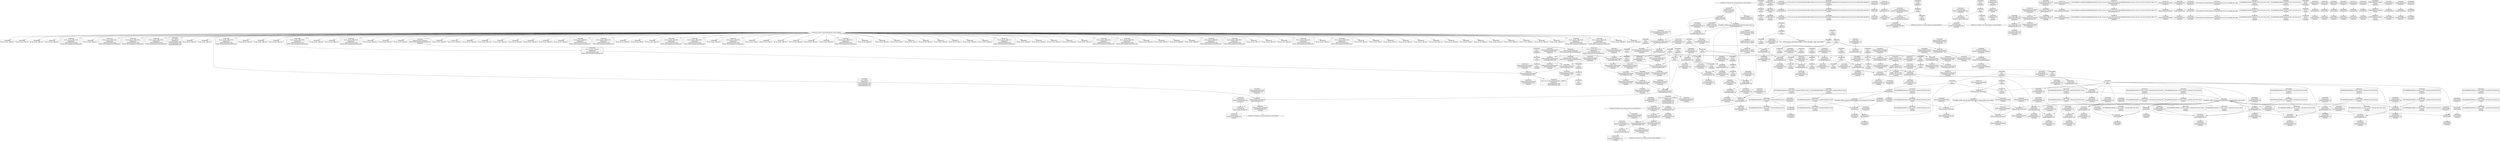 digraph {
	CE0x4455330 [shape=record,shape=Mrecord,label="{CE0x4455330|80:_i32,_112:_i8*,_:_CRE_36,37_}"]
	CE0x44498e0 [shape=record,shape=Mrecord,label="{CE0x44498e0|80:_i32,_112:_i8*,_:_CRE_11,12_}"]
	CE0x44585a0 [shape=record,shape=Mrecord,label="{CE0x44585a0|i64*_getelementptr_inbounds_(_2_x_i64_,_2_x_i64_*___llvm_gcov_ctr304,_i64_0,_i64_0)|*Constant*|*SummSource*}"]
	CE0x44396c0 [shape=record,shape=Mrecord,label="{CE0x44396c0|selinux_msg_queue_associate:type|security/selinux/hooks.c,5188|*SummSource*}"]
	CE0x446bf00 [shape=record,shape=Mrecord,label="{CE0x446bf00|current_sid:tmp15|security/selinux/hooks.c,218|*SummSink*}"]
	CE0x4463650 [shape=record,shape=Mrecord,label="{CE0x4463650|i1_true|*Constant*|*SummSource*}"]
	CE0x445c1f0 [shape=record,shape=Mrecord,label="{CE0x445c1f0|80:_i32,_112:_i8*,_:_CRE_55,56_}"]
	CE0x443fb80 [shape=record,shape=Mrecord,label="{CE0x443fb80|current_sid:tobool1|security/selinux/hooks.c,218|*SummSource*}"]
	CE0x63b65d0 [shape=record,shape=Mrecord,label="{CE0x63b65d0|80:_i32,_112:_i8*,_:_CRE_5,6_}"]
	CE0x44598c0 [shape=record,shape=Mrecord,label="{CE0x44598c0|i8_4|*Constant*|*SummSource*}"]
	CE0x44424a0 [shape=record,shape=Mrecord,label="{CE0x44424a0|i64_1|*Constant*|*SummSink*}"]
	CE0x4453f40 [shape=record,shape=Mrecord,label="{CE0x4453f40|selinux_msg_queue_associate:msq|Function::selinux_msg_queue_associate&Arg::msq::|*SummSource*}"]
	CE0x4451b10 [shape=record,shape=Mrecord,label="{CE0x4451b10|80:_i32,_112:_i8*,_:_CRE_10,11_}"]
	CE0x4442510 [shape=record,shape=Mrecord,label="{CE0x4442510|selinux_msg_queue_associate:tmp1|*SummSink*}"]
	CE0x4458d80 [shape=record,shape=Mrecord,label="{CE0x4458d80|GLOBAL:current_sid|*Constant*|*SummSink*}"]
	CE0x4455990 [shape=record,shape=Mrecord,label="{CE0x4455990|80:_i32,_112:_i8*,_:_CRE_17,18_}"]
	CE0x4463f60 [shape=record,shape=Mrecord,label="{CE0x4463f60|_call_void_mcount()_#3|*SummSink*}"]
	CE0x4457a60 [shape=record,shape=Mrecord,label="{CE0x4457a60|80:_i32,_112:_i8*,_:_CRE_31,32_}"]
	CE0x4458530 [shape=record,shape=Mrecord,label="{CE0x4458530|i64*_getelementptr_inbounds_(_2_x_i64_,_2_x_i64_*___llvm_gcov_ctr304,_i64_0,_i64_0)|*Constant*}"]
	CE0x4482b80 [shape=record,shape=Mrecord,label="{CE0x4482b80|current_sid:tmp18|security/selinux/hooks.c,218|*SummSource*}"]
	CE0x4444940 [shape=record,shape=Mrecord,label="{CE0x4444940|selinux_msg_queue_associate:tmp|*SummSource*}"]
	CE0x44b8c90 [shape=record,shape=Mrecord,label="{CE0x44b8c90|get_current:tmp2|*SummSource*}"]
	CE0x448b610 [shape=record,shape=Mrecord,label="{CE0x448b610|current_sid:security|security/selinux/hooks.c,218|*SummSink*}"]
	CE0x4453060 [shape=record,shape=Mrecord,label="{CE0x4453060|80:_i32,_112:_i8*,_:_CRE_56,57_}"]
	CE0x444d6a0 [shape=record,shape=Mrecord,label="{CE0x444d6a0|i32_(i32,_i32,_i16,_i32,_%struct.common_audit_data*)*_bitcast_(i32_(i32,_i32,_i16,_i32,_%struct.common_audit_data.495*)*_avc_has_perm_to_i32_(i32,_i32,_i16,_i32,_%struct.common_audit_data*)*)|*Constant*}"]
	CE0x4457d80 [shape=record,shape=Mrecord,label="{CE0x4457d80|80:_i32,_112:_i8*,_:_CRE_34,35_}"]
	CE0x4440360 [shape=record,shape=Mrecord,label="{CE0x4440360|current_sid:tmp10|security/selinux/hooks.c,218}"]
	CE0x4486780 [shape=record,shape=Mrecord,label="{CE0x4486780|current_sid:cred|security/selinux/hooks.c,218|*SummSink*}"]
	CE0x44548e0 [shape=record,shape=Mrecord,label="{CE0x44548e0|current_sid:bb|*SummSource*}"]
	"CONST[source:1(input),value:2(dynamic)][purpose:{object}][SrcIdx:1]"
	CE0x4447050 [shape=record,shape=Mrecord,label="{CE0x4447050|80:_i32,_112:_i8*,_:_CRE_69,70_}"]
	CE0x44415a0 [shape=record,shape=Mrecord,label="{CE0x44415a0|_call_void_mcount()_#3|*SummSource*}"]
	CE0x447af90 [shape=record,shape=Mrecord,label="{CE0x447af90|current_sid:tmp10|security/selinux/hooks.c,218|*SummSource*}"]
	CE0x4445b40 [shape=record,shape=Mrecord,label="{CE0x4445b40|80:_i32,_112:_i8*,_:_CRE_128,136_|*MultipleSource*|security/selinux/hooks.c,5186|Function::selinux_msg_queue_associate&Arg::msq::}"]
	CE0x4446280 [shape=record,shape=Mrecord,label="{CE0x4446280|80:_i32,_112:_i8*,_:_CRE_160,168_|*MultipleSource*|security/selinux/hooks.c,5186|Function::selinux_msg_queue_associate&Arg::msq::}"]
	CE0x44533b0 [shape=record,shape=Mrecord,label="{CE0x44533b0|80:_i32,_112:_i8*,_:_CRE_59,60_}"]
	CE0x4441420 [shape=record,shape=Mrecord,label="{CE0x4441420|_call_void_mcount()_#3}"]
	CE0x4463e60 [shape=record,shape=Mrecord,label="{CE0x4463e60|_call_void_mcount()_#3|*SummSource*}"]
	CE0x4441fa0 [shape=record,shape=Mrecord,label="{CE0x4441fa0|i64*_getelementptr_inbounds_(_11_x_i64_,_11_x_i64_*___llvm_gcov_ctr125,_i64_0,_i64_0)|*Constant*|*SummSink*}"]
	CE0x4442af0 [shape=record,shape=Mrecord,label="{CE0x4442af0|80:_i32,_112:_i8*,_:_CRE_63,64_}"]
	CE0x4433460 [shape=record,shape=Mrecord,label="{CE0x4433460|current_sid:tmp8|security/selinux/hooks.c,218|*SummSink*}"]
	CE0x4468cd0 [shape=record,shape=Mrecord,label="{CE0x4468cd0|COLLAPSED:_GCMRE___llvm_gcov_ctr125_internal_global_11_x_i64_zeroinitializer:_elem_0:default:}"]
	CE0x44889c0 [shape=record,shape=Mrecord,label="{CE0x44889c0|current_sid:tmp24|security/selinux/hooks.c,220|*SummSource*}"]
	CE0x444d870 [shape=record,shape=Mrecord,label="{CE0x444d870|i32_(i32,_i32,_i16,_i32,_%struct.common_audit_data*)*_bitcast_(i32_(i32,_i32,_i16,_i32,_%struct.common_audit_data.495*)*_avc_has_perm_to_i32_(i32,_i32,_i16,_i32,_%struct.common_audit_data*)*)|*Constant*|*SummSource*}"]
	CE0x4468210 [shape=record,shape=Mrecord,label="{CE0x4468210|GLOBAL:__llvm_gcov_ctr125|Global_var:__llvm_gcov_ctr125}"]
	CE0x44832b0 [shape=record,shape=Mrecord,label="{CE0x44832b0|current_sid:tmp19|security/selinux/hooks.c,218|*SummSource*}"]
	CE0x4456ca0 [shape=record,shape=Mrecord,label="{CE0x4456ca0|selinux_msg_queue_associate:security|security/selinux/hooks.c,5186}"]
	CE0x4458360 [shape=record,shape=Mrecord,label="{CE0x4458360|selinux_msg_queue_associate:ad|security/selinux/hooks.c, 5183|*SummSource*}"]
	CE0x4431360 [shape=record,shape=Mrecord,label="{CE0x4431360|avc_has_perm:ssid|Function::avc_has_perm&Arg::ssid::|*SummSource*}"]
	CE0x4450940 [shape=record,shape=Mrecord,label="{CE0x4450940|_ret_%struct.task_struct*_%tmp4,_!dbg_!27714|./arch/x86/include/asm/current.h,14|*SummSource*}"]
	CE0x4443eb0 [shape=record,shape=Mrecord,label="{CE0x4443eb0|80:_i32,_112:_i8*,_:_CRE_40,41_}"]
	CE0x448bc50 [shape=record,shape=Mrecord,label="{CE0x448bc50|current_sid:tmp23|security/selinux/hooks.c,218}"]
	CE0x44412c0 [shape=record,shape=Mrecord,label="{CE0x44412c0|selinux_msg_queue_associate:tmp3|*SummSource*}"]
	CE0x4450eb0 [shape=record,shape=Mrecord,label="{CE0x4450eb0|i32_78|*Constant*}"]
	CE0x444b520 [shape=record,shape=Mrecord,label="{CE0x444b520|avc_has_perm:requested|Function::avc_has_perm&Arg::requested::}"]
	CE0x4469970 [shape=record,shape=Mrecord,label="{CE0x4469970|i64_3|*Constant*|*SummSource*}"]
	CE0x44478c0 [shape=record,shape=Mrecord,label="{CE0x44478c0|current_sid:tmp8|security/selinux/hooks.c,218}"]
	CE0x4483680 [shape=record,shape=Mrecord,label="{CE0x4483680|current_sid:tmp19|security/selinux/hooks.c,218|*SummSink*}"]
	CE0x44829e0 [shape=record,shape=Mrecord,label="{CE0x44829e0|current_sid:tmp18|security/selinux/hooks.c,218}"]
	CE0x4467990 [shape=record,shape=Mrecord,label="{CE0x4467990|i64_2|*Constant*|*SummSource*}"]
	CE0x4467470 [shape=record,shape=Mrecord,label="{CE0x4467470|current_sid:call|security/selinux/hooks.c,218|*SummSink*}"]
	CE0x4488540 [shape=record,shape=Mrecord,label="{CE0x4488540|i64*_getelementptr_inbounds_(_2_x_i64_,_2_x_i64_*___llvm_gcov_ctr98,_i64_0,_i64_0)|*Constant*|*SummSink*}"]
	CE0x443a4a0 [shape=record,shape=Mrecord,label="{CE0x443a4a0|avc_has_perm:tclass|Function::avc_has_perm&Arg::tclass::|*SummSource*}"]
	CE0x445c780 [shape=record,shape=Mrecord,label="{CE0x445c780|GLOBAL:get_current|*Constant*|*SummSource*}"]
	CE0x444cbe0 [shape=record,shape=Mrecord,label="{CE0x444cbe0|i64*_getelementptr_inbounds_(_11_x_i64_,_11_x_i64_*___llvm_gcov_ctr125,_i64_0,_i64_6)|*Constant*}"]
	CE0x444b4b0 [shape=record,shape=Mrecord,label="{CE0x444b4b0|_ret_i32_%retval.0,_!dbg_!27728|security/selinux/avc.c,775}"]
	CE0x4454ba0 [shape=record,shape=Mrecord,label="{CE0x4454ba0|80:_i32,_112:_i8*,_:_CRE_7,8_}"]
	CE0x4434e00 [shape=record,shape=Mrecord,label="{CE0x4434e00|selinux_msg_queue_associate:entry}"]
	CE0x4439d20 [shape=record,shape=Mrecord,label="{CE0x4439d20|current_sid:tmp6|security/selinux/hooks.c,218}"]
	CE0x44499d0 [shape=record,shape=Mrecord,label="{CE0x44499d0|80:_i32,_112:_i8*,_:_CRE_12,13_}"]
	CE0x4450f20 [shape=record,shape=Mrecord,label="{CE0x4450f20|i32_78|*Constant*|*SummSink*}"]
	CE0x445cd90 [shape=record,shape=Mrecord,label="{CE0x445cd90|get_current:tmp2}"]
	CE0x4457c90 [shape=record,shape=Mrecord,label="{CE0x4457c90|80:_i32,_112:_i8*,_:_CRE_33,34_}"]
	"CONST[source:0(mediator),value:2(dynamic)][purpose:{subject}][SnkIdx:0]"
	CE0x4438060 [shape=record,shape=Mrecord,label="{CE0x4438060|selinux_msg_queue_associate:key|security/selinux/hooks.c,5189}"]
	CE0x4431400 [shape=record,shape=Mrecord,label="{CE0x4431400|avc_has_perm:ssid|Function::avc_has_perm&Arg::ssid::|*SummSink*}"]
	CE0x447a9c0 [shape=record,shape=Mrecord,label="{CE0x447a9c0|i64_4|*Constant*|*SummSource*}"]
	CE0x444b600 [shape=record,shape=Mrecord,label="{CE0x444b600|avc_has_perm:requested|Function::avc_has_perm&Arg::requested::|*SummSource*}"]
	CE0x4456a90 [shape=record,shape=Mrecord,label="{CE0x4456a90|i32_10|*Constant*|*SummSink*}"]
	CE0x4455cc0 [shape=record,shape=Mrecord,label="{CE0x4455cc0|80:_i32,_112:_i8*,_:_CRE_172,176_|*MultipleSource*|security/selinux/hooks.c,5186|Function::selinux_msg_queue_associate&Arg::msq::}"]
	CE0x443a160 [shape=record,shape=Mrecord,label="{CE0x443a160|i16_27|*Constant*|*SummSink*}"]
	CE0x44631d0 [shape=record,shape=Mrecord,label="{CE0x44631d0|current_sid:tmp14|security/selinux/hooks.c,218|*SummSource*}"]
	CE0x444f310 [shape=record,shape=Mrecord,label="{CE0x444f310|selinux_msg_queue_associate:tmp7|security/selinux/hooks.c,5191|*SummSource*}"]
	CE0x44812a0 [shape=record,shape=Mrecord,label="{CE0x44812a0|_call_void_lockdep_rcu_suspicious(i8*_getelementptr_inbounds_(_25_x_i8_,_25_x_i8_*_.str3,_i32_0,_i32_0),_i32_218,_i8*_getelementptr_inbounds_(_45_x_i8_,_45_x_i8_*_.str12,_i32_0,_i32_0))_#10,_!dbg_!27727|security/selinux/hooks.c,218}"]
	CE0x4482320 [shape=record,shape=Mrecord,label="{CE0x4482320|current_sid:tmp17|security/selinux/hooks.c,218}"]
	CE0x443d110 [shape=record,shape=Mrecord,label="{CE0x443d110|i64*_getelementptr_inbounds_(_2_x_i64_,_2_x_i64_*___llvm_gcov_ctr304,_i64_0,_i64_1)|*Constant*|*SummSource*}"]
	CE0x445b650 [shape=record,shape=Mrecord,label="{CE0x445b650|selinux_msg_queue_associate:msq|Function::selinux_msg_queue_associate&Arg::msq::}"]
	CE0x445a4a0 [shape=record,shape=Mrecord,label="{CE0x445a4a0|80:_i32,_112:_i8*,_:_CRE_21,22_}"]
	CE0x4456750 [shape=record,shape=Mrecord,label="{CE0x4456750|80:_i32,_112:_i8*,_:_CRE_216,224_|*MultipleSource*|security/selinux/hooks.c,5186|Function::selinux_msg_queue_associate&Arg::msq::}"]
	CE0x44637d0 [shape=record,shape=Mrecord,label="{CE0x44637d0|i1_true|*Constant*|*SummSink*}"]
	CE0x4434800 [shape=record,shape=Mrecord,label="{CE0x4434800|selinux_msg_queue_associate:bb}"]
	CE0x4486a90 [shape=record,shape=Mrecord,label="{CE0x4486a90|current_sid:tmp21|security/selinux/hooks.c,218}"]
	CE0x4445d20 [shape=record,shape=Mrecord,label="{CE0x4445d20|80:_i32,_112:_i8*,_:_CRE_136,144_|*MultipleSource*|security/selinux/hooks.c,5186|Function::selinux_msg_queue_associate&Arg::msq::}"]
	CE0x4464000 [shape=record,shape=Mrecord,label="{CE0x4464000|get_current:tmp4|./arch/x86/include/asm/current.h,14}"]
	CE0x617f230 [shape=record,shape=Mrecord,label="{CE0x617f230|selinux_msg_queue_associate:q_perm|security/selinux/hooks.c,5186|*SummSink*}"]
	CE0x4455ea0 [shape=record,shape=Mrecord,label="{CE0x4455ea0|80:_i32,_112:_i8*,_:_CRE_176,184_|*MultipleSource*|security/selinux/hooks.c,5186|Function::selinux_msg_queue_associate&Arg::msq::}"]
	CE0x44403d0 [shape=record,shape=Mrecord,label="{CE0x44403d0|i64_4|*Constant*}"]
	CE0x4444520 [shape=record,shape=Mrecord,label="{CE0x4444520|selinux_msg_queue_associate:tmp2}"]
	CE0x44850f0 [shape=record,shape=Mrecord,label="{CE0x44850f0|current_sid:land.lhs.true2|*SummSource*}"]
	CE0x444eed0 [shape=record,shape=Mrecord,label="{CE0x444eed0|4:_i32,_:_CRE_0,2_|*MultipleSource*|security/selinux/hooks.c,5186|security/selinux/hooks.c,5186|security/selinux/hooks.c,5191}"]
	CE0x445c0c0 [shape=record,shape=Mrecord,label="{CE0x445c0c0|80:_i32,_112:_i8*,_:_CRE_54,55_}"]
	CE0x44558a0 [shape=record,shape=Mrecord,label="{CE0x44558a0|80:_i32,_112:_i8*,_:_CRE_16,17_}"]
	CE0x444e1e0 [shape=record,shape=Mrecord,label="{CE0x444e1e0|selinux_msg_queue_associate:ipc_id|security/selinux/hooks.c,5189|*SummSource*}"]
	CE0x4441360 [shape=record,shape=Mrecord,label="{CE0x4441360|selinux_msg_queue_associate:tmp3|*SummSink*}"]
	CE0x44464f0 [shape=record,shape=Mrecord,label="{CE0x44464f0|i64_1|*Constant*}"]
	CE0x447db40 [shape=record,shape=Mrecord,label="{CE0x447db40|current_sid:tmp5|security/selinux/hooks.c,218|*SummSource*}"]
	CE0x445e340 [shape=record,shape=Mrecord,label="{CE0x445e340|current_sid:tmp3|*SummSource*}"]
	CE0x4452ea0 [shape=record,shape=Mrecord,label="{CE0x4452ea0|i32_1|*Constant*|*SummSink*}"]
	CE0x449b110 [shape=record,shape=Mrecord,label="{CE0x449b110|get_current:tmp3}"]
	CE0x446c590 [shape=record,shape=Mrecord,label="{CE0x446c590|current_sid:tmp16|security/selinux/hooks.c,218|*SummSink*}"]
	CE0x4482120 [shape=record,shape=Mrecord,label="{CE0x4482120|i64*_getelementptr_inbounds_(_11_x_i64_,_11_x_i64_*___llvm_gcov_ctr125,_i64_0,_i64_9)|*Constant*|*SummSource*}"]
	CE0x445ca90 [shape=record,shape=Mrecord,label="{CE0x445ca90|get_current:entry}"]
	CE0x4445440 [shape=record,shape=Mrecord,label="{CE0x4445440|80:_i32,_112:_i8*,_:_CRE_100,102_|*MultipleSource*|security/selinux/hooks.c,5186|Function::selinux_msg_queue_associate&Arg::msq::}"]
	CE0x44400c0 [shape=record,shape=Mrecord,label="{CE0x44400c0|i64_5|*Constant*|*SummSource*}"]
	CE0x44449b0 [shape=record,shape=Mrecord,label="{CE0x44449b0|selinux_msg_queue_associate:tmp}"]
	CE0x44c0320 [shape=record,shape=Mrecord,label="{CE0x44c0320|%struct.task_struct*_(%struct.task_struct**)*_asm_movq_%gs:$_1:P_,$0_,_r,im,_dirflag_,_fpsr_,_flags_|*SummSink*}"]
	CE0x44c0240 [shape=record,shape=Mrecord,label="{CE0x44c0240|%struct.task_struct*_(%struct.task_struct**)*_asm_movq_%gs:$_1:P_,$0_,_r,im,_dirflag_,_fpsr_,_flags_|*SummSource*}"]
	CE0x44465d0 [shape=record,shape=Mrecord,label="{CE0x44465d0|current_sid:tmp1|*SummSource*}"]
	CE0x444a730 [shape=record,shape=Mrecord,label="{CE0x444a730|80:_i32,_112:_i8*,_:_CRE_24,25_}"]
	CE0x444bbd0 [shape=record,shape=Mrecord,label="{CE0x444bbd0|_ret_i32_%retval.0,_!dbg_!27728|security/selinux/avc.c,775|*SummSource*}"]
	CE0x44680f0 [shape=record,shape=Mrecord,label="{CE0x44680f0|GLOBAL:__llvm_gcov_ctr125|Global_var:__llvm_gcov_ctr125|*SummSink*}"]
	CE0x4449d00 [shape=record,shape=Mrecord,label="{CE0x4449d00|current_sid:tmp6|security/selinux/hooks.c,218|*SummSink*}"]
	CE0x445be60 [shape=record,shape=Mrecord,label="{CE0x445be60|80:_i32,_112:_i8*,_:_CRE_52,53_}"]
	CE0x446a090 [shape=record,shape=Mrecord,label="{CE0x446a090|i64_0|*Constant*|*SummSink*}"]
	CE0x3d33fe0 [shape=record,shape=Mrecord,label="{CE0x3d33fe0|80:_i32,_112:_i8*,_:_CRE_13,14_}"]
	CE0x4456400 [shape=record,shape=Mrecord,label="{CE0x4456400|80:_i32,_112:_i8*,_:_CRE_200,208_|*MultipleSource*|security/selinux/hooks.c,5186|Function::selinux_msg_queue_associate&Arg::msq::}"]
	CE0x445d630 [shape=record,shape=Mrecord,label="{CE0x445d630|0:_i32,_4:_i32,_8:_i32,_12:_i32,_:_CMRE_4,8_|*MultipleSource*|security/selinux/hooks.c,218|security/selinux/hooks.c,218|security/selinux/hooks.c,220}"]
	CE0x4481c10 [shape=record,shape=Mrecord,label="{CE0x4481c10|i8*_getelementptr_inbounds_(_45_x_i8_,_45_x_i8_*_.str12,_i32_0,_i32_0)|*Constant*|*SummSource*}"]
	CE0x4442c20 [shape=record,shape=Mrecord,label="{CE0x4442c20|80:_i32,_112:_i8*,_:_CRE_64,65_}"]
	CE0x443b090 [shape=record,shape=Mrecord,label="{CE0x443b090|selinux_msg_queue_associate:tmp4|security/selinux/hooks.c,5186}"]
	CE0x4437cb0 [shape=record,shape=Mrecord,label="{CE0x4437cb0|i32_3|*Constant*}"]
	CE0x44418f0 [shape=record,shape=Mrecord,label="{CE0x44418f0|i32_1|*Constant*|*SummSource*}"]
	CE0x4446560 [shape=record,shape=Mrecord,label="{CE0x4446560|current_sid:tmp1}"]
	CE0x4441720 [shape=record,shape=Mrecord,label="{CE0x4441720|selinux_msg_queue_associate:call|security/selinux/hooks.c,5184}"]
	CE0x444ef40 [shape=record,shape=Mrecord,label="{CE0x444ef40|4:_i32,_:_CRE_4,8_|*MultipleSource*|security/selinux/hooks.c,5186|security/selinux/hooks.c,5186|security/selinux/hooks.c,5191}"]
	CE0x44853d0 [shape=record,shape=Mrecord,label="{CE0x44853d0|GLOBAL:current_task|Global_var:current_task|*SummSink*}"]
	CE0x445c900 [shape=record,shape=Mrecord,label="{CE0x445c900|GLOBAL:get_current|*Constant*|*SummSink*}"]
	CE0x4441660 [shape=record,shape=Mrecord,label="{CE0x4441660|_call_void_mcount()_#3|*SummSink*}"]
	CE0x44bd210 [shape=record,shape=Mrecord,label="{CE0x44bd210|i64*_getelementptr_inbounds_(_2_x_i64_,_2_x_i64_*___llvm_gcov_ctr98,_i64_0,_i64_1)|*Constant*|*SummSink*}"]
	CE0x4439500 [shape=record,shape=Mrecord,label="{CE0x4439500|selinux_msg_queue_associate:type|security/selinux/hooks.c,5188}"]
	CE0x4452e30 [shape=record,shape=Mrecord,label="{CE0x4452e30|selinux_msg_queue_associate:tmp1|*SummSource*}"]
	CE0x51554b0 [shape=record,shape=Mrecord,label="{CE0x51554b0|80:_i32,_112:_i8*,_:_CRE_27,28_}"]
	CE0x444e840 [shape=record,shape=Mrecord,label="{CE0x444e840|selinux_msg_queue_associate:sid2|security/selinux/hooks.c,5191|*SummSource*}"]
	CE0x4447df0 [shape=record,shape=Mrecord,label="{CE0x4447df0|current_sid:tmp8|security/selinux/hooks.c,218|*SummSource*}"]
	CE0x59488c0 [shape=record,shape=Mrecord,label="{CE0x59488c0|selinux_msg_queue_associate:tmp|*SummSink*}"]
	CE0x444de90 [shape=record,shape=Mrecord,label="{CE0x444de90|selinux_msg_queue_associate:ipc_id|security/selinux/hooks.c,5189}"]
	CE0x4469c50 [shape=record,shape=Mrecord,label="{CE0x4469c50|current_sid:tmp4|security/selinux/hooks.c,218|*SummSink*}"]
	CE0x44455e0 [shape=record,shape=Mrecord,label="{CE0x44455e0|80:_i32,_112:_i8*,_:_CRE_104,112_|*MultipleSource*|security/selinux/hooks.c,5186|Function::selinux_msg_queue_associate&Arg::msq::}"]
	"CONST[source:0(mediator),value:0(static)][purpose:{operation}][SnkIdx:3]"
	CE0x444f640 [shape=record,shape=Mrecord,label="{CE0x444f640|_ret_i32_%call3,_!dbg_!27729|security/selinux/hooks.c,5191|*SummSink*}"]
	CE0x4439a20 [shape=record,shape=Mrecord,label="{CE0x4439a20|0:_i8,_8:_i32,_24:_%struct.selinux_audit_data*,_:_SCMRE_0,1_|*MultipleSource*|security/selinux/hooks.c, 5183|security/selinux/hooks.c,5188}"]
	CE0x444f4a0 [shape=record,shape=Mrecord,label="{CE0x444f4a0|_ret_i32_%call3,_!dbg_!27729|security/selinux/hooks.c,5191|*SummSource*}"]
	CE0x51555a0 [shape=record,shape=Mrecord,label="{CE0x51555a0|80:_i32,_112:_i8*,_:_CRE_28,29_}"]
	CE0x4444480 [shape=record,shape=Mrecord,label="{CE0x4444480|get_current:tmp1|*SummSource*}"]
	CE0x4431140 [shape=record,shape=Mrecord,label="{CE0x4431140|avc_has_perm:ssid|Function::avc_has_perm&Arg::ssid::}"]
	CE0x4456b00 [shape=record,shape=Mrecord,label="{CE0x4456b00|selinux_msg_queue_associate:security|security/selinux/hooks.c,5186|*SummSink*}"]
	CE0x4431a10 [shape=record,shape=Mrecord,label="{CE0x4431a10|selinux_msg_queue_associate:call3|security/selinux/hooks.c,5191|*SummSource*}"]
	CE0x445a200 [shape=record,shape=Mrecord,label="{CE0x445a200|80:_i32,_112:_i8*,_:_CRE_18,19_}"]
	CE0x446c410 [shape=record,shape=Mrecord,label="{CE0x446c410|current_sid:tmp16|security/selinux/hooks.c,218|*SummSource*}"]
	CE0x44699e0 [shape=record,shape=Mrecord,label="{CE0x44699e0|i64_3|*Constant*|*SummSink*}"]
	CE0x4467ba0 [shape=record,shape=Mrecord,label="{CE0x4467ba0|i64_0|*Constant*}"]
	CE0x4438d90 [shape=record,shape=Mrecord,label="{CE0x4438d90|selinux_msg_queue_associate:tmp5|security/selinux/hooks.c,5186|*SummSource*}"]
	CE0x44477b0 [shape=record,shape=Mrecord,label="{CE0x44477b0|GLOBAL:current_sid.__warned|Global_var:current_sid.__warned|*SummSink*}"]
	CE0x44549b0 [shape=record,shape=Mrecord,label="{CE0x44549b0|current_sid:bb|*SummSink*}"]
	CE0x443a430 [shape=record,shape=Mrecord,label="{CE0x443a430|avc_has_perm:tclass|Function::avc_has_perm&Arg::tclass::}"]
	CE0x4483fc0 [shape=record,shape=Mrecord,label="{CE0x4483fc0|i8*_getelementptr_inbounds_(_25_x_i8_,_25_x_i8_*_.str3,_i32_0,_i32_0)|*Constant*|*SummSource*}"]
	CE0x4436f20 [shape=record,shape=Mrecord,label="{CE0x4436f20|80:_i32,_112:_i8*,_:_CRE_44,45_}"]
	CE0x4486e70 [shape=record,shape=Mrecord,label="{CE0x4486e70|i32_1|*Constant*}"]
	CE0x4464ad0 [shape=record,shape=Mrecord,label="{CE0x4464ad0|current_sid:tmp3|*SummSink*}"]
	CE0x4481380 [shape=record,shape=Mrecord,label="{CE0x4481380|_call_void_lockdep_rcu_suspicious(i8*_getelementptr_inbounds_(_25_x_i8_,_25_x_i8_*_.str3,_i32_0,_i32_0),_i32_218,_i8*_getelementptr_inbounds_(_45_x_i8_,_45_x_i8_*_.str12,_i32_0,_i32_0))_#10,_!dbg_!27727|security/selinux/hooks.c,218|*SummSink*}"]
	CE0x44815c0 [shape=record,shape=Mrecord,label="{CE0x44815c0|i32_218|*Constant*|*SummSink*}"]
	CE0x443f820 [shape=record,shape=Mrecord,label="{CE0x443f820|i32_0|*Constant*|*SummSource*}"]
	CE0x4454ac0 [shape=record,shape=Mrecord,label="{CE0x4454ac0|current_sid:do.body}"]
	CE0x446c190 [shape=record,shape=Mrecord,label="{CE0x446c190|current_sid:tmp16|security/selinux/hooks.c,218}"]
	CE0x447dbb0 [shape=record,shape=Mrecord,label="{CE0x447dbb0|current_sid:tmp5|security/selinux/hooks.c,218|*SummSink*}"]
	CE0x4459bc0 [shape=record,shape=Mrecord,label="{CE0x4459bc0|selinux_msg_queue_associate:q_perm1|security/selinux/hooks.c,5189}"]
	CE0x448b1d0 [shape=record,shape=Mrecord,label="{CE0x448b1d0|i32_22|*Constant*|*SummSink*}"]
	CE0x4448c50 [shape=record,shape=Mrecord,label="{CE0x4448c50|80:_i32,_112:_i8*,_:_CRE_80,84_|*MultipleSource*|security/selinux/hooks.c,5186|Function::selinux_msg_queue_associate&Arg::msq::}"]
	CE0x4486500 [shape=record,shape=Mrecord,label="{CE0x4486500|COLLAPSED:_GCMRE_current_task_external_global_%struct.task_struct*:_elem_0::|security/selinux/hooks.c,218}"]
	CE0x4453280 [shape=record,shape=Mrecord,label="{CE0x4453280|80:_i32,_112:_i8*,_:_CRE_58,59_}"]
	CE0x446a530 [shape=record,shape=Mrecord,label="{CE0x446a530|i64*_getelementptr_inbounds_(_11_x_i64_,_11_x_i64_*___llvm_gcov_ctr125,_i64_0,_i64_1)|*Constant*|*SummSource*}"]
	CE0x5155780 [shape=record,shape=Mrecord,label="{CE0x5155780|80:_i32,_112:_i8*,_:_CRE_30,31_}"]
	CE0x4449f10 [shape=record,shape=Mrecord,label="{CE0x4449f10|selinux_msg_queue_associate:q_perm|security/selinux/hooks.c,5186|*SummSource*}"]
	CE0x44539b0 [shape=record,shape=Mrecord,label="{CE0x44539b0|selinux_msg_queue_associate:tmp3}"]
	CE0x44435e0 [shape=record,shape=Mrecord,label="{CE0x44435e0|80:_i32,_112:_i8*,_:_CRE_48,49_}"]
	CE0x4455460 [shape=record,shape=Mrecord,label="{CE0x4455460|80:_i32,_112:_i8*,_:_CRE_37,38_}"]
	CE0x448aee0 [shape=record,shape=Mrecord,label="{CE0x448aee0|current_sid:tmp21|security/selinux/hooks.c,218|*SummSink*}"]
	CE0x4434530 [shape=record,shape=Mrecord,label="{CE0x4434530|current_sid:entry|*SummSink*}"]
	CE0x4443fe0 [shape=record,shape=Mrecord,label="{CE0x4443fe0|80:_i32,_112:_i8*,_:_CRE_41,42_}"]
	CE0x44826e0 [shape=record,shape=Mrecord,label="{CE0x44826e0|current_sid:tmp17|security/selinux/hooks.c,218|*SummSource*}"]
	CE0x4430500 [shape=record,shape=Mrecord,label="{CE0x4430500|selinux_msg_queue_associate:q_perm1|security/selinux/hooks.c,5189|*SummSink*}"]
	CE0x4483180 [shape=record,shape=Mrecord,label="{CE0x4483180|i64*_getelementptr_inbounds_(_11_x_i64_,_11_x_i64_*___llvm_gcov_ctr125,_i64_0,_i64_10)|*Constant*}"]
	CE0x4488830 [shape=record,shape=Mrecord,label="{CE0x4488830|current_sid:tmp24|security/selinux/hooks.c,220}"]
	CE0x4469900 [shape=record,shape=Mrecord,label="{CE0x4469900|i64_3|*Constant*}"]
	CE0x5155690 [shape=record,shape=Mrecord,label="{CE0x5155690|80:_i32,_112:_i8*,_:_CRE_29,30_}"]
	CE0x44345a0 [shape=record,shape=Mrecord,label="{CE0x44345a0|_ret_i32_%tmp24,_!dbg_!27742|security/selinux/hooks.c,220}"]
	CE0x4455200 [shape=record,shape=Mrecord,label="{CE0x4455200|80:_i32,_112:_i8*,_:_CRE_35,36_}"]
	CE0x447b240 [shape=record,shape=Mrecord,label="{CE0x447b240|current_sid:tmp11|security/selinux/hooks.c,218}"]
	CE0x4485490 [shape=record,shape=Mrecord,label="{CE0x4485490|%struct.task_struct*_(%struct.task_struct**)*_asm_movq_%gs:$_1:P_,$0_,_r,im,_dirflag_,_fpsr_,_flags_}"]
	CE0x4457ba0 [shape=record,shape=Mrecord,label="{CE0x4457ba0|80:_i32,_112:_i8*,_:_CRE_32,33_}"]
	CE0x444b100 [shape=record,shape=Mrecord,label="{CE0x444b100|i32_64|*Constant*|*SummSource*}"]
	CE0x44421d0 [shape=record,shape=Mrecord,label="{CE0x44421d0|current_sid:tmp}"]
	CE0x4486c10 [shape=record,shape=Mrecord,label="{CE0x4486c10|current_sid:tmp21|security/selinux/hooks.c,218|*SummSource*}"]
	CE0x449a9a0 [shape=record,shape=Mrecord,label="{CE0x449a9a0|COLLAPSED:_GCMRE___llvm_gcov_ctr98_internal_global_2_x_i64_zeroinitializer:_elem_0:default:}"]
	CE0x4486490 [shape=record,shape=Mrecord,label="{CE0x4486490|current_sid:cred|security/selinux/hooks.c,218}"]
	CE0x4463bb0 [shape=record,shape=Mrecord,label="{CE0x4463bb0|i64*_getelementptr_inbounds_(_11_x_i64_,_11_x_i64_*___llvm_gcov_ctr125,_i64_0,_i64_8)|*Constant*|*SummSource*}"]
	CE0x4447f60 [shape=record,shape=Mrecord,label="{CE0x4447f60|current_sid:tobool1|security/selinux/hooks.c,218}"]
	CE0x443f890 [shape=record,shape=Mrecord,label="{CE0x443f890|i32_0|*Constant*|*SummSink*}"]
	CE0x44851c0 [shape=record,shape=Mrecord,label="{CE0x44851c0|current_sid:land.lhs.true2|*SummSink*}"]
	CE0x44448d0 [shape=record,shape=Mrecord,label="{CE0x44448d0|get_current:tmp|*SummSink*}"]
	CE0x4484fe0 [shape=record,shape=Mrecord,label="{CE0x4484fe0|current_sid:land.lhs.true2}"]
	CE0x444cab0 [shape=record,shape=Mrecord,label="{CE0x444cab0|current_sid:tmp12|security/selinux/hooks.c,218|*SummSink*}"]
	CE0x4443c50 [shape=record,shape=Mrecord,label="{CE0x4443c50|80:_i32,_112:_i8*,_:_CRE_61,62_}"]
	CE0x4466dd0 [shape=record,shape=Mrecord,label="{CE0x4466dd0|current_sid:if.then|*SummSink*}"]
	CE0x4487210 [shape=record,shape=Mrecord,label="{CE0x4487210|current_sid:sid|security/selinux/hooks.c,220}"]
	CE0x4430a00 [shape=record,shape=Mrecord,label="{CE0x4430a00|selinux_msg_queue_associate:tmp6|security/selinux/hooks.c,5189|*SummSink*}"]
	CE0x445b460 [shape=record,shape=Mrecord,label="{CE0x445b460|_ret_i32_%tmp24,_!dbg_!27742|security/selinux/hooks.c,220|*SummSource*}"]
	CE0x444ade0 [shape=record,shape=Mrecord,label="{CE0x444ade0|i64_1|*Constant*|*SummSource*}"]
	CE0x4448fb0 [shape=record,shape=Mrecord,label="{CE0x4448fb0|80:_i32,_112:_i8*,_:_CRE_88,92_|*MultipleSource*|security/selinux/hooks.c,5186|Function::selinux_msg_queue_associate&Arg::msq::}"]
	CE0x44836f0 [shape=record,shape=Mrecord,label="{CE0x44836f0|current_sid:tmp20|security/selinux/hooks.c,218}"]
	CE0x4456260 [shape=record,shape=Mrecord,label="{CE0x4456260|80:_i32,_112:_i8*,_:_CRE_192,200_|*MultipleSource*|security/selinux/hooks.c,5186|Function::selinux_msg_queue_associate&Arg::msq::}"]
	CE0x4459f10 [shape=record,shape=Mrecord,label="{CE0x4459f10|selinux_msg_queue_associate:q_perm1|security/selinux/hooks.c,5189|*SummSource*}"]
	CE0x4452f10 [shape=record,shape=Mrecord,label="{CE0x4452f10|i32_1|*Constant*}"]
	CE0x4459a50 [shape=record,shape=Mrecord,label="{CE0x4459a50|i8_4|*Constant*|*SummSink*}"]
	CE0x44583d0 [shape=record,shape=Mrecord,label="{CE0x44583d0|i64*_getelementptr_inbounds_(_2_x_i64_,_2_x_i64_*___llvm_gcov_ctr304,_i64_0,_i64_1)|*Constant*}"]
	"CONST[source:0(mediator),value:2(dynamic)][purpose:{subject}][SrcIdx:3]"
	CE0x444a550 [shape=record,shape=Mrecord,label="{CE0x444a550|80:_i32,_112:_i8*,_:_CRE_38,39_}"]
	CE0x44651f0 [shape=record,shape=Mrecord,label="{CE0x44651f0|current_sid:call|security/selinux/hooks.c,218|*SummSource*}"]
	CE0x4454c60 [shape=record,shape=Mrecord,label="{CE0x4454c60|80:_i32,_112:_i8*,_:_CRE_8,9_}"]
	CE0x4436df0 [shape=record,shape=Mrecord,label="{CE0x4436df0|80:_i32,_112:_i8*,_:_CRE_43,44_}"]
	CE0x448ab00 [shape=record,shape=Mrecord,label="{CE0x448ab00|get_current:tmp|*SummSource*}"]
	CE0x4448a40 [shape=record,shape=Mrecord,label="{CE0x4448a40|80:_i32,_112:_i8*,_:_CRE_76,80_|*MultipleSource*|security/selinux/hooks.c,5186|Function::selinux_msg_queue_associate&Arg::msq::}"]
	CE0x4456080 [shape=record,shape=Mrecord,label="{CE0x4456080|80:_i32,_112:_i8*,_:_CRE_184,192_|*MultipleSource*|security/selinux/hooks.c,5186|Function::selinux_msg_queue_associate&Arg::msq::}"]
	CE0x44822b0 [shape=record,shape=Mrecord,label="{CE0x44822b0|i64*_getelementptr_inbounds_(_11_x_i64_,_11_x_i64_*___llvm_gcov_ctr125,_i64_0,_i64_9)|*Constant*|*SummSink*}"]
	CE0x444d510 [shape=record,shape=Mrecord,label="{CE0x444d510|current_sid:tmp13|security/selinux/hooks.c,218}"]
	CE0x4456c30 [shape=record,shape=Mrecord,label="{CE0x4456c30|selinux_msg_queue_associate:security|security/selinux/hooks.c,5186|*SummSource*}"]
	CE0x4448490 [shape=record,shape=Mrecord,label="{CE0x4448490|current_sid:do.end}"]
	CE0x4438630 [shape=record,shape=Mrecord,label="{CE0x4438630|avc_has_perm:entry|*SummSink*}"]
	CE0x448c0f0 [shape=record,shape=Mrecord,label="{CE0x448c0f0|current_sid:tmp23|security/selinux/hooks.c,218|*SummSink*}"]
	CE0x443f9c0 [shape=record,shape=Mrecord,label="{CE0x443f9c0|selinux_msg_queue_associate:q_perm|security/selinux/hooks.c,5186}"]
	CE0x444ba50 [shape=record,shape=Mrecord,label="{CE0x444ba50|avc_has_perm:auditdata|Function::avc_has_perm&Arg::auditdata::|*SummSink*}"]
	CE0x4449e60 [shape=record,shape=Mrecord,label="{CE0x4449e60|current_sid:tmp7|security/selinux/hooks.c,218}"]
	CE0x5af1880 [shape=record,shape=Mrecord,label="{CE0x5af1880|80:_i32,_112:_i8*,_:_CRE_22,23_}"]
	CE0x443f4c0 [shape=record,shape=Mrecord,label="{CE0x443f4c0|i64*_getelementptr_inbounds_(_11_x_i64_,_11_x_i64_*___llvm_gcov_ctr125,_i64_0,_i64_0)|*Constant*}"]
	CE0x44401f0 [shape=record,shape=Mrecord,label="{CE0x44401f0|i64_5|*Constant*|*SummSink*}"]
	CE0x4466e70 [shape=record,shape=Mrecord,label="{CE0x4466e70|current_sid:if.end}"]
	CE0x445ad10 [shape=record,shape=Mrecord,label="{CE0x445ad10|selinux_msg_queue_associate:call|security/selinux/hooks.c,5184|*SummSink*}"]
	CE0x4447c30 [shape=record,shape=Mrecord,label="{CE0x4447c30|0:_i8,_:_GCMR_current_sid.__warned_internal_global_i8_0,_section_.data.unlikely_,_align_1:_elem_0:default:}"]
	CE0x4445130 [shape=record,shape=Mrecord,label="{CE0x4445130|80:_i32,_112:_i8*,_:_CRE_92,96_|*MultipleSource*|security/selinux/hooks.c,5186|Function::selinux_msg_queue_associate&Arg::msq::}"]
	CE0x4483c30 [shape=record,shape=Mrecord,label="{CE0x4483c30|GLOBAL:lockdep_rcu_suspicious|*Constant*}"]
	CE0x447b110 [shape=record,shape=Mrecord,label="{CE0x447b110|current_sid:tmp10|security/selinux/hooks.c,218|*SummSink*}"]
	CE0x617f1c0 [shape=record,shape=Mrecord,label="{CE0x617f1c0|80:_i32,_112:_i8*,_:_CRE_2,3_}"]
	CE0x444da30 [shape=record,shape=Mrecord,label="{CE0x444da30|i32_(i32,_i32,_i16,_i32,_%struct.common_audit_data*)*_bitcast_(i32_(i32,_i32,_i16,_i32,_%struct.common_audit_data.495*)*_avc_has_perm_to_i32_(i32,_i32,_i16,_i32,_%struct.common_audit_data*)*)|*Constant*|*SummSink*}"]
	CE0x44681a0 [shape=record,shape=Mrecord,label="{CE0x44681a0|current_sid:tmp5|security/selinux/hooks.c,218}"]
	CE0x446a690 [shape=record,shape=Mrecord,label="{CE0x446a690|i64*_getelementptr_inbounds_(_11_x_i64_,_11_x_i64_*___llvm_gcov_ctr125,_i64_0,_i64_1)|*Constant*|*SummSink*}"]
	CE0x443c380 [shape=record,shape=Mrecord,label="{CE0x443c380|i32_0|*Constant*}"]
	CE0x444d580 [shape=record,shape=Mrecord,label="{CE0x444d580|current_sid:tmp13|security/selinux/hooks.c,218|*SummSource*}"]
	CE0x44547b0 [shape=record,shape=Mrecord,label="{CE0x44547b0|current_sid:bb}"]
	CE0x443fe30 [shape=record,shape=Mrecord,label="{CE0x443fe30|i64_5|*Constant*}"]
	CE0x44b9610 [shape=record,shape=Mrecord,label="{CE0x44b9610|_call_void_mcount()_#3}"]
	CE0x44b8c20 [shape=record,shape=Mrecord,label="{CE0x44b8c20|get_current:tmp2|*SummSink*}"]
	CE0x444b890 [shape=record,shape=Mrecord,label="{CE0x444b890|avc_has_perm:auditdata|Function::avc_has_perm&Arg::auditdata::}"]
	CE0x444c690 [shape=record,shape=Mrecord,label="{CE0x444c690|current_sid:tmp11|security/selinux/hooks.c,218|*SummSink*}"]
	CE0x63b6530 [shape=record,shape=Mrecord,label="{CE0x63b6530|80:_i32,_112:_i8*,_:_CRE_4,5_}"]
	CE0x44b94b0 [shape=record,shape=Mrecord,label="{CE0x44b94b0|get_current:tmp3|*SummSource*}"]
	CE0x4456ed0 [shape=record,shape=Mrecord,label="{CE0x4456ed0|selinux_msg_queue_associate:tmp5|security/selinux/hooks.c,5186}"]
	CE0x4481310 [shape=record,shape=Mrecord,label="{CE0x4481310|_call_void_lockdep_rcu_suspicious(i8*_getelementptr_inbounds_(_25_x_i8_,_25_x_i8_*_.str3,_i32_0,_i32_0),_i32_218,_i8*_getelementptr_inbounds_(_45_x_i8_,_45_x_i8_*_.str12,_i32_0,_i32_0))_#10,_!dbg_!27727|security/selinux/hooks.c,218|*SummSource*}"]
	CE0x4467620 [shape=record,shape=Mrecord,label="{CE0x4467620|current_sid:tobool|security/selinux/hooks.c,218|*SummSink*}"]
	CE0x444db50 [shape=record,shape=Mrecord,label="{CE0x444db50|selinux_msg_queue_associate:u|security/selinux/hooks.c,5189|*SummSource*}"]
	CE0x4450bf0 [shape=record,shape=Mrecord,label="{CE0x4450bf0|_ret_%struct.task_struct*_%tmp4,_!dbg_!27714|./arch/x86/include/asm/current.h,14|*SummSink*}"]
	CE0x4482e30 [shape=record,shape=Mrecord,label="{CE0x4482e30|current_sid:tmp19|security/selinux/hooks.c,218}"]
	CE0x443e760 [shape=record,shape=Mrecord,label="{CE0x443e760|current_sid:if.end|*SummSource*}"]
	CE0x448b5a0 [shape=record,shape=Mrecord,label="{CE0x448b5a0|current_sid:security|security/selinux/hooks.c,218|*SummSource*}"]
	CE0x445b7e0 [shape=record,shape=Mrecord,label="{CE0x445b7e0|i64*_getelementptr_inbounds_(_11_x_i64_,_11_x_i64_*___llvm_gcov_ctr125,_i64_0,_i64_1)|*Constant*}"]
	CE0x4464db0 [shape=record,shape=Mrecord,label="{CE0x4464db0|_call_void_mcount()_#3|*SummSink*}"]
	CE0x4438fe0 [shape=record,shape=Mrecord,label="{CE0x4438fe0|selinux_msg_queue_associate:tmp5|security/selinux/hooks.c,5186|*SummSink*}"]
	CE0x4450b50 [shape=record,shape=Mrecord,label="{CE0x4450b50|_ret_%struct.task_struct*_%tmp4,_!dbg_!27714|./arch/x86/include/asm/current.h,14}"]
	CE0x5155410 [shape=record,shape=Mrecord,label="{CE0x5155410|80:_i32,_112:_i8*,_:_CRE_26,27_}"]
	CE0x4444590 [shape=record,shape=Mrecord,label="{CE0x4444590|selinux_msg_queue_associate:tmp2|*SummSink*}"]
	CE0x443f350 [shape=record,shape=Mrecord,label="{CE0x443f350|current_sid:do.body|*SummSource*}"]
	CE0x4468d40 [shape=record,shape=Mrecord,label="{CE0x4468d40|current_sid:tmp|*SummSource*}"]
	CE0x445f100 [shape=record,shape=Mrecord,label="{CE0x445f100|current_sid:tmp20|security/selinux/hooks.c,218|*SummSink*}"]
	CE0x443a2d0 [shape=record,shape=Mrecord,label="{CE0x443a2d0|i32_64|*Constant*}"]
	CE0x443e910 [shape=record,shape=Mrecord,label="{CE0x443e910|current_sid:land.lhs.true}"]
	CE0x4463900 [shape=record,shape=Mrecord,label="{CE0x4463900|i64*_getelementptr_inbounds_(_11_x_i64_,_11_x_i64_*___llvm_gcov_ctr125,_i64_0,_i64_8)|*Constant*|*SummSink*}"]
	CE0x4462cb0 [shape=record,shape=Mrecord,label="{CE0x4462cb0|current_sid:call4|security/selinux/hooks.c,218}"]
	CE0x4483560 [shape=record,shape=Mrecord,label="{CE0x4483560|i64*_getelementptr_inbounds_(_11_x_i64_,_11_x_i64_*___llvm_gcov_ctr125,_i64_0,_i64_10)|*Constant*|*SummSource*}"]
	CE0x44b9550 [shape=record,shape=Mrecord,label="{CE0x44b9550|get_current:tmp3|*SummSink*}"]
	CE0x4459730 [shape=record,shape=Mrecord,label="{CE0x4459730|i8_4|*Constant*}"]
	CE0x445c510 [shape=record,shape=Mrecord,label="{CE0x445c510|GLOBAL:get_current|*Constant*}"]
	CE0x448b960 [shape=record,shape=Mrecord,label="{CE0x448b960|current_sid:tmp22|security/selinux/hooks.c,218}"]
	CE0x4486d40 [shape=record,shape=Mrecord,label="{CE0x4486d40|i32_22|*Constant*}"]
	CE0x4434710 [shape=record,shape=Mrecord,label="{CE0x4434710|selinux_msg_queue_associate:entry|*SummSink*}"]
	CE0x44373e0 [shape=record,shape=Mrecord,label="{CE0x44373e0|selinux_msg_queue_associate:entry|*SummSource*}"]
	CE0x4437ad0 [shape=record,shape=Mrecord,label="{CE0x4437ad0|selinux_msg_queue_associate:call3|security/selinux/hooks.c,5191}"]
	CE0x444bd90 [shape=record,shape=Mrecord,label="{CE0x444bd90|_ret_i32_%retval.0,_!dbg_!27728|security/selinux/avc.c,775|*SummSink*}"]
	CE0x44856e0 [shape=record,shape=Mrecord,label="{CE0x44856e0|current_sid:if.then|*SummSource*}"]
	CE0x448bf70 [shape=record,shape=Mrecord,label="{CE0x448bf70|current_sid:tmp23|security/selinux/hooks.c,218|*SummSource*}"]
	CE0x4443710 [shape=record,shape=Mrecord,label="{CE0x4443710|80:_i32,_112:_i8*,_:_CRE_49,50_}"]
	CE0x4443b40 [shape=record,shape=Mrecord,label="{CE0x4443b40|i64*_getelementptr_inbounds_(_2_x_i64_,_2_x_i64_*___llvm_gcov_ctr98,_i64_0,_i64_1)|*Constant*}"]
	CE0x444ce40 [shape=record,shape=Mrecord,label="{CE0x444ce40|i64*_getelementptr_inbounds_(_11_x_i64_,_11_x_i64_*___llvm_gcov_ctr125,_i64_0,_i64_6)|*Constant*|*SummSource*}"]
	CE0x445df50 [shape=record,shape=Mrecord,label="{CE0x445df50|current_sid:tmp2|*SummSink*}"]
	CE0x4488320 [shape=record,shape=Mrecord,label="{CE0x4488320|i64*_getelementptr_inbounds_(_2_x_i64_,_2_x_i64_*___llvm_gcov_ctr98,_i64_0,_i64_0)|*Constant*}"]
	CE0x44495b0 [shape=record,shape=Mrecord,label="{CE0x44495b0|current_sid:tmp7|security/selinux/hooks.c,218|*SummSource*}"]
	CE0x448ac90 [shape=record,shape=Mrecord,label="{CE0x448ac90|get_current:tmp1|*SummSink*}"]
	CE0x445d8c0 [shape=record,shape=Mrecord,label="{CE0x445d8c0|get_current:bb}"]
	CE0x443ed90 [shape=record,shape=Mrecord,label="{CE0x443ed90|selinux_msg_queue_associate:bb|*SummSink*}"]
	CE0x44317a0 [shape=record,shape=Mrecord,label="{CE0x44317a0|avc_has_perm:tsid|Function::avc_has_perm&Arg::tsid::|*SummSink*}"]
	CE0x445b560 [shape=record,shape=Mrecord,label="{CE0x445b560|_ret_i32_%tmp24,_!dbg_!27742|security/selinux/hooks.c,220|*SummSink*}"]
	CE0x4434390 [shape=record,shape=Mrecord,label="{CE0x4434390|current_sid:entry}"]
	CE0x4468280 [shape=record,shape=Mrecord,label="{CE0x4468280|current_sid:tmp7|security/selinux/hooks.c,218|*SummSink*}"]
	CE0x447ac30 [shape=record,shape=Mrecord,label="{CE0x447ac30|current_sid:tmp9|security/selinux/hooks.c,218|*SummSource*}"]
	CE0x4434490 [shape=record,shape=Mrecord,label="{CE0x4434490|current_sid:entry|*SummSource*}"]
	CE0x445a3b0 [shape=record,shape=Mrecord,label="{CE0x445a3b0|80:_i32,_112:_i8*,_:_CRE_20,21_}"]
	CE0x444c7c0 [shape=record,shape=Mrecord,label="{CE0x444c7c0|current_sid:tmp12|security/selinux/hooks.c,218}"]
	CE0x4480f90 [shape=record,shape=Mrecord,label="{CE0x4480f90|i8*_getelementptr_inbounds_(_25_x_i8_,_25_x_i8_*_.str3,_i32_0,_i32_0)|*Constant*}"]
	"CONST[source:0(mediator),value:2(dynamic)][purpose:{object}][SnkIdx:2]"
	CE0x44379d0 [shape=record,shape=Mrecord,label="{CE0x44379d0|selinux_msg_queue_associate:u|security/selinux/hooks.c,5189}"]
	CE0x4469f10 [shape=record,shape=Mrecord,label="{CE0x4469f10|i64_0|*Constant*|*SummSource*}"]
	CE0x44434b0 [shape=record,shape=Mrecord,label="{CE0x44434b0|80:_i32,_112:_i8*,_:_CRE_47,48_}"]
	CE0x445dee0 [shape=record,shape=Mrecord,label="{CE0x445dee0|current_sid:tmp2|*SummSource*}"]
	CE0x4458bc0 [shape=record,shape=Mrecord,label="{CE0x4458bc0|GLOBAL:current_sid|*Constant*|*SummSource*}"]
	CE0x4463350 [shape=record,shape=Mrecord,label="{CE0x4463350|current_sid:tmp14|security/selinux/hooks.c,218|*SummSink*}"]
	CE0x445ae70 [shape=record,shape=Mrecord,label="{CE0x445ae70|GLOBAL:current_sid|*Constant*}"]
	CE0x44490f0 [shape=record,shape=Mrecord,label="{CE0x44490f0|current_sid:tmp6|security/selinux/hooks.c,218|*SummSource*}"]
	CE0x4467510 [shape=record,shape=Mrecord,label="{CE0x4467510|current_sid:tobool|security/selinux/hooks.c,218}"]
	CE0x448b3c0 [shape=record,shape=Mrecord,label="{CE0x448b3c0|COLLAPSED:_CMRE:_elem_0::|security/selinux/hooks.c,218}"]
	CE0x443e800 [shape=record,shape=Mrecord,label="{CE0x443e800|current_sid:if.end|*SummSink*}"]
	CE0x4455ae0 [shape=record,shape=Mrecord,label="{CE0x4455ae0|80:_i32,_112:_i8*,_:_CRE_168,172_|*MultipleSource*|security/selinux/hooks.c,5186|Function::selinux_msg_queue_associate&Arg::msq::}"]
	CE0x4444600 [shape=record,shape=Mrecord,label="{CE0x4444600|selinux_msg_queue_associate:tmp2|*SummSource*}"]
	CE0x445e3e0 [shape=record,shape=Mrecord,label="{CE0x445e3e0|_call_void_mcount()_#3}"]
	CE0x4431b40 [shape=record,shape=Mrecord,label="{CE0x4431b40|selinux_msg_queue_associate:call3|security/selinux/hooks.c,5191|*SummSink*}"]
	CE0x444daa0 [shape=record,shape=Mrecord,label="{CE0x444daa0|avc_has_perm:entry}"]
	CE0x44866b0 [shape=record,shape=Mrecord,label="{CE0x44866b0|current_sid:cred|security/selinux/hooks.c,218|*SummSource*}"]
	CE0x4450f90 [shape=record,shape=Mrecord,label="{CE0x4450f90|i32_78|*Constant*|*SummSource*}"]
	CE0x445d2f0 [shape=record,shape=Mrecord,label="{CE0x445d2f0|current_sid:sid|security/selinux/hooks.c,220|*SummSource*}"]
	CE0x4488e80 [shape=record,shape=Mrecord,label="{CE0x4488e80|get_current:bb|*SummSink*}"]
	CE0x4485310 [shape=record,shape=Mrecord,label="{CE0x4485310|GLOBAL:current_task|Global_var:current_task|*SummSource*}"]
	CE0x4442d50 [shape=record,shape=Mrecord,label="{CE0x4442d50|80:_i32,_112:_i8*,_:_CRE_65,66_}"]
	CE0x4442e80 [shape=record,shape=Mrecord,label="{CE0x4442e80|80:_i32,_112:_i8*,_:_CRE_66,67_}"]
	CE0x617f0e0 [shape=record,shape=Mrecord,label="{CE0x617f0e0|80:_i32,_112:_i8*,_:_CRE_0,1_}"]
	CE0x4488d00 [shape=record,shape=Mrecord,label="{CE0x4488d00|get_current:bb|*SummSource*}"]
	CE0x448bd50 [shape=record,shape=Mrecord,label="{CE0x448bd50|current_sid:tmp22|security/selinux/hooks.c,218|*SummSink*}"]
	CE0x4444730 [shape=record,shape=Mrecord,label="{CE0x4444730|COLLAPSED:_GCMRE___llvm_gcov_ctr304_internal_global_2_x_i64_zeroinitializer:_elem_0:default:}"]
	CE0x4432170 [shape=record,shape=Mrecord,label="{CE0x4432170|avc_has_perm:entry|*SummSource*}"]
	CE0x4467ac0 [shape=record,shape=Mrecord,label="{CE0x4467ac0|i64_2|*Constant*|*SummSink*}"]
	CE0x617f150 [shape=record,shape=Mrecord,label="{CE0x617f150|80:_i32,_112:_i8*,_:_CRE_1,2_}"]
	CE0x4443380 [shape=record,shape=Mrecord,label="{CE0x4443380|80:_i32,_112:_i8*,_:_CRE_46,47_}"]
	CE0x44c0cb0 [shape=record,shape=Mrecord,label="{CE0x44c0cb0|get_current:tmp4|./arch/x86/include/asm/current.h,14|*SummSink*}"]
	CE0x4451a20 [shape=record,shape=Mrecord,label="{CE0x4451a20|80:_i32,_112:_i8*,_:_CRE_9,10_}"]
	CE0x445d200 [shape=record,shape=Mrecord,label="{CE0x445d200|current_sid:sid|security/selinux/hooks.c,220|*SummSink*}"]
	CE0x4484e50 [shape=record,shape=Mrecord,label="{CE0x4484e50|current_sid:land.lhs.true|*SummSource*}"]
	CE0x444b1e0 [shape=record,shape=Mrecord,label="{CE0x444b1e0|i32_64|*Constant*|*SummSink*}"]
	CE0x4481c80 [shape=record,shape=Mrecord,label="{CE0x4481c80|i8*_getelementptr_inbounds_(_45_x_i8_,_45_x_i8_*_.str12,_i32_0,_i32_0)|*Constant*|*SummSink*}"]
	CE0x63b6670 [shape=record,shape=Mrecord,label="{CE0x63b6670|80:_i32,_112:_i8*,_:_CRE_6,7_}"]
	CE0x4463000 [shape=record,shape=Mrecord,label="{CE0x4463000|current_sid:tmp14|security/selinux/hooks.c,218}"]
	CE0x44534e0 [shape=record,shape=Mrecord,label="{CE0x44534e0|80:_i32,_112:_i8*,_:_CRE_60,61_}"]
	CE0x449a930 [shape=record,shape=Mrecord,label="{CE0x449a930|get_current:tmp}"]
	CE0x443a030 [shape=record,shape=Mrecord,label="{CE0x443a030|i16_27|*Constant*|*SummSource*}"]
	CE0x4488fb0 [shape=record,shape=Mrecord,label="{CE0x4488fb0|i64*_getelementptr_inbounds_(_2_x_i64_,_2_x_i64_*___llvm_gcov_ctr98,_i64_0,_i64_0)|*Constant*|*SummSource*}"]
	CE0x4463480 [shape=record,shape=Mrecord,label="{CE0x4463480|i1_true|*Constant*}"]
	CE0x447cb30 [shape=record,shape=Mrecord,label="{CE0x447cb30|current_sid:call4|security/selinux/hooks.c,218|*SummSource*}"]
	CE0x4436c70 [shape=record,shape=Mrecord,label="{CE0x4436c70|80:_i32,_112:_i8*,_:_CRE_42,43_}"]
	CE0x4430c00 [shape=record,shape=Mrecord,label="{CE0x4430c00|selinux_msg_queue_associate:tmp6|security/selinux/hooks.c,5189|*SummSource*}"]
	CE0x4447510 [shape=record,shape=Mrecord,label="{CE0x4447510|80:_i32,_112:_i8*,_:_CRE_72,73_|*MultipleSource*|security/selinux/hooks.c,5186|Function::selinux_msg_queue_associate&Arg::msq::}"]
	CE0x444e9c0 [shape=record,shape=Mrecord,label="{CE0x444e9c0|selinux_msg_queue_associate:sid2|security/selinux/hooks.c,5191|*SummSink*}"]
	CE0x445de70 [shape=record,shape=Mrecord,label="{CE0x445de70|current_sid:tmp2}"]
	CE0x4480e60 [shape=record,shape=Mrecord,label="{CE0x4480e60|i8_1|*Constant*|*SummSink*}"]
	CE0x44314c0 [shape=record,shape=Mrecord,label="{CE0x44314c0|avc_has_perm:tsid|Function::avc_has_perm&Arg::tsid::}"]
	CE0x445cc60 [shape=record,shape=Mrecord,label="{CE0x445cc60|get_current:entry|*SummSink*}"]
	CE0x448b050 [shape=record,shape=Mrecord,label="{CE0x448b050|i32_22|*Constant*|*SummSource*}"]
	CE0x4469a80 [shape=record,shape=Mrecord,label="{CE0x4469a80|current_sid:tmp4|security/selinux/hooks.c,218}"]
	CE0x4444d40 [shape=record,shape=Mrecord,label="{CE0x4444d40|i64_1|*Constant*}"]
	CE0x446be90 [shape=record,shape=Mrecord,label="{CE0x446be90|current_sid:tmp15|security/selinux/hooks.c,218|*SummSource*}"]
	CE0x444bf70 [shape=record,shape=Mrecord,label="{CE0x444bf70|current_sid:do.end|*SummSource*}"]
	CE0x4481b10 [shape=record,shape=Mrecord,label="{CE0x4481b10|i8*_getelementptr_inbounds_(_45_x_i8_,_45_x_i8_*_.str12,_i32_0,_i32_0)|*Constant*}"]
	CE0x445bf90 [shape=record,shape=Mrecord,label="{CE0x445bf90|80:_i32,_112:_i8*,_:_CRE_53,54_}"]
	CE0x444b900 [shape=record,shape=Mrecord,label="{CE0x444b900|avc_has_perm:auditdata|Function::avc_has_perm&Arg::auditdata::|*SummSource*}"]
	CE0x4464ec0 [shape=record,shape=Mrecord,label="{CE0x4464ec0|current_sid:call|security/selinux/hooks.c,218}"]
	CE0x447ad00 [shape=record,shape=Mrecord,label="{CE0x447ad00|current_sid:tmp9|security/selinux/hooks.c,218|*SummSink*}"]
	CE0x44c0bb0 [shape=record,shape=Mrecord,label="{CE0x44c0bb0|get_current:tmp4|./arch/x86/include/asm/current.h,14|*SummSource*}"]
	CE0x4467920 [shape=record,shape=Mrecord,label="{CE0x4467920|i64_2|*Constant*}"]
	CE0x4444410 [shape=record,shape=Mrecord,label="{CE0x4444410|get_current:tmp1}"]
	CE0x444f190 [shape=record,shape=Mrecord,label="{CE0x444f190|selinux_msg_queue_associate:tmp7|security/selinux/hooks.c,5191}"]
	CE0x445e160 [shape=record,shape=Mrecord,label="{CE0x445e160|current_sid:tmp3}"]
	CE0x444e680 [shape=record,shape=Mrecord,label="{CE0x444e680|selinux_msg_queue_associate:sid2|security/selinux/hooks.c,5191}"]
	CE0x4437050 [shape=record,shape=Mrecord,label="{CE0x4437050|80:_i32,_112:_i8*,_:_CRE_45,46_}"]
	CE0x448b530 [shape=record,shape=Mrecord,label="{CE0x448b530|current_sid:security|security/selinux/hooks.c,218}"]
	CE0x444c930 [shape=record,shape=Mrecord,label="{CE0x444c930|current_sid:tmp12|security/selinux/hooks.c,218|*SummSource*}"]
	CE0x44473e0 [shape=record,shape=Mrecord,label="{CE0x44473e0|i32_10|*Constant*}"]
	CE0x4483f10 [shape=record,shape=Mrecord,label="{CE0x4483f10|GLOBAL:lockdep_rcu_suspicious|*Constant*|*SummSink*}"]
	CE0x443f3f0 [shape=record,shape=Mrecord,label="{CE0x443f3f0|current_sid:do.body|*SummSink*}"]
	CE0x4488b50 [shape=record,shape=Mrecord,label="{CE0x4488b50|current_sid:tmp24|security/selinux/hooks.c,220|*SummSink*}"]
	CE0x4443a70 [shape=record,shape=Mrecord,label="{CE0x4443a70|selinux_msg_queue_associate:bb|*SummSource*}"]
	CE0x4444bf0 [shape=record,shape=Mrecord,label="{CE0x4444bf0|i64*_getelementptr_inbounds_(_2_x_i64_,_2_x_i64_*___llvm_gcov_ctr304,_i64_0,_i64_0)|*Constant*|*SummSink*}"]
	CE0x44557b0 [shape=record,shape=Mrecord,label="{CE0x44557b0|80:_i32,_112:_i8*,_:_CRE_15,16_}"]
	CE0x4456960 [shape=record,shape=Mrecord,label="{CE0x4456960|i32_10|*Constant*|*SummSource*}"]
	CE0x4449730 [shape=record,shape=Mrecord,label="{CE0x4449730|GLOBAL:current_sid.__warned|Global_var:current_sid.__warned}"]
	CE0x444b350 [shape=record,shape=Mrecord,label="{CE0x444b350|avc_has_perm:requested|Function::avc_has_perm&Arg::requested::|*SummSink*}"]
	CE0x446ade0 [shape=record,shape=Mrecord,label="{CE0x446ade0|current_sid:tmp|*SummSink*}"]
	CE0x4485670 [shape=record,shape=Mrecord,label="{CE0x4485670|current_sid:do.end|*SummSink*}"]
	CE0x445a2c0 [shape=record,shape=Mrecord,label="{CE0x445a2c0|80:_i32,_112:_i8*,_:_CRE_19,20_}"]
	CE0x4483e80 [shape=record,shape=Mrecord,label="{CE0x4483e80|GLOBAL:lockdep_rcu_suspicious|*Constant*|*SummSource*}"]
	CE0x447aa90 [shape=record,shape=Mrecord,label="{CE0x447aa90|i64_4|*Constant*|*SummSink*}"]
	CE0x444dd10 [shape=record,shape=Mrecord,label="{CE0x444dd10|selinux_msg_queue_associate:u|security/selinux/hooks.c,5189|*SummSink*}"]
	CE0x443f6b0 [shape=record,shape=Mrecord,label="{CE0x443f6b0|i32_0|*Constant*}"]
	CE0x443fd00 [shape=record,shape=Mrecord,label="{CE0x443fd00|current_sid:tobool1|security/selinux/hooks.c,218|*SummSink*}"]
	CE0x444a640 [shape=record,shape=Mrecord,label="{CE0x444a640|80:_i32,_112:_i8*,_:_CRE_23,24_}"]
	CE0x4484550 [shape=record,shape=Mrecord,label="{CE0x4484550|i32_218|*Constant*|*SummSource*}"]
	CE0x444c120 [shape=record,shape=Mrecord,label="{CE0x444c120|_ret_i32_%call3,_!dbg_!27729|security/selinux/hooks.c,5191}"]
	CE0x445ef60 [shape=record,shape=Mrecord,label="{CE0x445ef60|current_sid:tmp20|security/selinux/hooks.c,218|*SummSource*}"]
	CE0x446be20 [shape=record,shape=Mrecord,label="{CE0x446be20|current_sid:tmp15|security/selinux/hooks.c,218}"]
	CE0x4466cd0 [shape=record,shape=Mrecord,label="{CE0x4466cd0|current_sid:if.then}"]
	CE0x4483610 [shape=record,shape=Mrecord,label="{CE0x4483610|i64*_getelementptr_inbounds_(_11_x_i64_,_11_x_i64_*___llvm_gcov_ctr125,_i64_0,_i64_10)|*Constant*|*SummSink*}"]
	CE0x44676f0 [shape=record,shape=Mrecord,label="{CE0x44676f0|current_sid:tobool|security/selinux/hooks.c,218|*SummSource*}"]
	CE0x447ccb0 [shape=record,shape=Mrecord,label="{CE0x447ccb0|current_sid:call4|security/selinux/hooks.c,218|*SummSink*}"]
	CE0x4445990 [shape=record,shape=Mrecord,label="{CE0x4445990|80:_i32,_112:_i8*,_:_CRE_120,128_|*MultipleSource*|security/selinux/hooks.c,5186|Function::selinux_msg_queue_associate&Arg::msq::}"]
	CE0x4431670 [shape=record,shape=Mrecord,label="{CE0x4431670|avc_has_perm:tsid|Function::avc_has_perm&Arg::tsid::|*SummSource*}"]
	CE0x447ab30 [shape=record,shape=Mrecord,label="{CE0x447ab30|current_sid:tmp9|security/selinux/hooks.c,218}"]
	CE0x44843b0 [shape=record,shape=Mrecord,label="{CE0x44843b0|i32_218|*Constant*}"]
	CE0x445bc90 [shape=record,shape=Mrecord,label="{CE0x445bc90|i64_1|*Constant*}"]
	CE0x4445260 [shape=record,shape=Mrecord,label="{CE0x4445260|80:_i32,_112:_i8*,_:_CRE_96,100_|*MultipleSource*|security/selinux/hooks.c,5186|Function::selinux_msg_queue_associate&Arg::msq::}"]
	CE0x444a820 [shape=record,shape=Mrecord,label="{CE0x444a820|80:_i32,_112:_i8*,_:_CRE_25,26_}"]
	CE0x4443840 [shape=record,shape=Mrecord,label="{CE0x4443840|80:_i32,_112:_i8*,_:_CRE_50,51_}"]
	CE0x4466f10 [shape=record,shape=Mrecord,label="{CE0x4466f10|i64*_getelementptr_inbounds_(_2_x_i64_,_2_x_i64_*___llvm_gcov_ctr98,_i64_0,_i64_1)|*Constant*|*SummSource*}"]
	"CONST[source:0(mediator),value:2(dynamic)][purpose:{object}][SnkIdx:1]"
	CE0x4481f50 [shape=record,shape=Mrecord,label="{CE0x4481f50|i64*_getelementptr_inbounds_(_11_x_i64_,_11_x_i64_*___llvm_gcov_ctr125,_i64_0,_i64_9)|*Constant*}"]
	CE0x4463b40 [shape=record,shape=Mrecord,label="{CE0x4463b40|i64*_getelementptr_inbounds_(_11_x_i64_,_11_x_i64_*___llvm_gcov_ctr125,_i64_0,_i64_8)|*Constant*}"]
	CE0x4446f20 [shape=record,shape=Mrecord,label="{CE0x4446f20|80:_i32,_112:_i8*,_:_CRE_68,69_}"]
	CE0x4458440 [shape=record,shape=Mrecord,label="{CE0x4458440|selinux_msg_queue_associate:ad|security/selinux/hooks.c, 5183|*SummSink*}"]
	CE0x445cb40 [shape=record,shape=Mrecord,label="{CE0x445cb40|get_current:entry|*SummSource*}"]
	CE0x4437ee0 [shape=record,shape=Mrecord,label="{CE0x4437ee0|i32_3|*Constant*|*SummSink*}"]
	CE0x4442580 [shape=record,shape=Mrecord,label="{CE0x4442580|selinux_msg_queue_associate:tmp1}"]
	CE0x447da30 [shape=record,shape=Mrecord,label="{CE0x447da30|GLOBAL:__llvm_gcov_ctr125|Global_var:__llvm_gcov_ctr125|*SummSource*}"]
	CE0x4464d10 [shape=record,shape=Mrecord,label="{CE0x4464d10|_call_void_mcount()_#3|*SummSource*}"]
	CE0x4446df0 [shape=record,shape=Mrecord,label="{CE0x4446df0|80:_i32,_112:_i8*,_:_CRE_67,68_}"]
	CE0x444d0f0 [shape=record,shape=Mrecord,label="{CE0x444d0f0|i64*_getelementptr_inbounds_(_11_x_i64_,_11_x_i64_*___llvm_gcov_ctr125,_i64_0,_i64_6)|*Constant*|*SummSink*}"]
	CE0x4480ce0 [shape=record,shape=Mrecord,label="{CE0x4480ce0|i8_1|*Constant*|*SummSource*}"]
	CE0x4448da0 [shape=record,shape=Mrecord,label="{CE0x4448da0|80:_i32,_112:_i8*,_:_CRE_84,88_|*MultipleSource*|security/selinux/hooks.c,5186|Function::selinux_msg_queue_associate&Arg::msq::}"]
	CE0x445c360 [shape=record,shape=Mrecord,label="{CE0x445c360|selinux_msg_queue_associate:ad|security/selinux/hooks.c, 5183}"]
	CE0x4439e90 [shape=record,shape=Mrecord,label="{CE0x4439e90|i16_27|*Constant*}"]
	CE0x443a510 [shape=record,shape=Mrecord,label="{CE0x443a510|avc_has_perm:tclass|Function::avc_has_perm&Arg::tclass::|*SummSink*}"]
	CE0x4456620 [shape=record,shape=Mrecord,label="{CE0x4456620|80:_i32,_112:_i8*,_:_CRE_208,216_|*MultipleSource*|security/selinux/hooks.c,5186|Function::selinux_msg_queue_associate&Arg::msq::}"]
	CE0x447b440 [shape=record,shape=Mrecord,label="{CE0x447b440|current_sid:tmp11|security/selinux/hooks.c,218|*SummSource*}"]
	CE0x44472b0 [shape=record,shape=Mrecord,label="{CE0x44472b0|80:_i32,_112:_i8*,_:_CRE_71,72_}"]
	CE0x4484ef0 [shape=record,shape=Mrecord,label="{CE0x4484ef0|current_sid:land.lhs.true|*SummSink*}"]
	CE0x4453150 [shape=record,shape=Mrecord,label="{CE0x4453150|80:_i32,_112:_i8*,_:_CRE_57,58_}"]
	CE0x445ba20 [shape=record,shape=Mrecord,label="{CE0x445ba20|current_sid:tmp1|*SummSink*}"]
	CE0x4469b80 [shape=record,shape=Mrecord,label="{CE0x4469b80|current_sid:tmp4|security/selinux/hooks.c,218|*SummSource*}"]
	CE0x4443d80 [shape=record,shape=Mrecord,label="{CE0x4443d80|80:_i32,_112:_i8*,_:_CRE_39,40_}"]
	CE0x4482750 [shape=record,shape=Mrecord,label="{CE0x4482750|current_sid:tmp17|security/selinux/hooks.c,218|*SummSink*}"]
	CE0x4468510 [shape=record,shape=Mrecord,label="{CE0x4468510|GLOBAL:current_sid.__warned|Global_var:current_sid.__warned|*SummSource*}"]
	CE0x443f600 [shape=record,shape=Mrecord,label="{CE0x443f600|i64*_getelementptr_inbounds_(_11_x_i64_,_11_x_i64_*___llvm_gcov_ctr125,_i64_0,_i64_0)|*Constant*|*SummSource*}"]
	CE0x448bae0 [shape=record,shape=Mrecord,label="{CE0x448bae0|current_sid:tmp22|security/selinux/hooks.c,218|*SummSource*}"]
	CE0x4482d00 [shape=record,shape=Mrecord,label="{CE0x4482d00|current_sid:tmp18|security/selinux/hooks.c,218|*SummSink*}"]
	CE0x44840b0 [shape=record,shape=Mrecord,label="{CE0x44840b0|i8*_getelementptr_inbounds_(_25_x_i8_,_25_x_i8_*_.str3,_i32_0,_i32_0)|*Constant*|*SummSink*}"]
	CE0x445ad80 [shape=record,shape=Mrecord,label="{CE0x445ad80|selinux_msg_queue_associate:call|security/selinux/hooks.c,5184|*SummSource*}"]
	CE0x4439870 [shape=record,shape=Mrecord,label="{CE0x4439870|selinux_msg_queue_associate:type|security/selinux/hooks.c,5188|*SummSink*}"]
	CE0x4445ec0 [shape=record,shape=Mrecord,label="{CE0x4445ec0|80:_i32,_112:_i8*,_:_CRE_144,152_|*MultipleSource*|security/selinux/hooks.c,5186|Function::selinux_msg_queue_associate&Arg::msq::}"]
	CE0x4430f50 [shape=record,shape=Mrecord,label="{CE0x4430f50|selinux_msg_queue_associate:tmp7|security/selinux/hooks.c,5191|*SummSink*}"]
	CE0x44457f0 [shape=record,shape=Mrecord,label="{CE0x44457f0|80:_i32,_112:_i8*,_:_CRE_112,120_|*MultipleSource*|security/selinux/hooks.c,5186|Function::selinux_msg_queue_associate&Arg::msq::}"]
	CE0x445a010 [shape=record,shape=Mrecord,label="{CE0x445a010|selinux_msg_queue_associate:key|security/selinux/hooks.c,5189|*SummSource*}"]
	CE0x44429c0 [shape=record,shape=Mrecord,label="{CE0x44429c0|80:_i32,_112:_i8*,_:_CRE_62,63_}"]
	CE0x4459c90 [shape=record,shape=Mrecord,label="{CE0x4459c90|selinux_msg_queue_associate:key|security/selinux/hooks.c,5189|*SummSink*}"]
	CE0x444d5f0 [shape=record,shape=Mrecord,label="{CE0x444d5f0|current_sid:tmp13|security/selinux/hooks.c,218|*SummSink*}"]
	CE0x444e310 [shape=record,shape=Mrecord,label="{CE0x444e310|selinux_msg_queue_associate:ipc_id|security/selinux/hooks.c,5189|*SummSink*}"]
	CE0x4480b10 [shape=record,shape=Mrecord,label="{CE0x4480b10|i8_1|*Constant*}"]
	CE0x4456dd0 [shape=record,shape=Mrecord,label="{CE0x4456dd0|selinux_msg_queue_associate:tmp4|security/selinux/hooks.c,5186|*SummSource*}"]
	CE0x4437d20 [shape=record,shape=Mrecord,label="{CE0x4437d20|i32_3|*Constant*|*SummSource*}"]
	CE0x44c0d70 [shape=record,shape=Mrecord,label="{CE0x44c0d70|GLOBAL:current_task|Global_var:current_task}"]
	CE0x44460a0 [shape=record,shape=Mrecord,label="{CE0x44460a0|80:_i32,_112:_i8*,_:_CRE_152,160_|*MultipleSource*|security/selinux/hooks.c,5186|Function::selinux_msg_queue_associate&Arg::msq::}"]
	CE0x4447180 [shape=record,shape=Mrecord,label="{CE0x4447180|80:_i32,_112:_i8*,_:_CRE_70,71_}"]
	CE0x4451470 [shape=record,shape=Mrecord,label="{CE0x4451470|i64*_getelementptr_inbounds_(_2_x_i64_,_2_x_i64_*___llvm_gcov_ctr304,_i64_0,_i64_1)|*Constant*|*SummSink*}"]
	CE0x445a0b0 [shape=record,shape=Mrecord,label="{CE0x445a0b0|selinux_msg_queue_associate:tmp6|security/selinux/hooks.c,5189}"]
	CE0x5816ab0 [shape=record,shape=Mrecord,label="{CE0x5816ab0|80:_i32,_112:_i8*,_:_CRE_3,4_}"]
	CE0x4454050 [shape=record,shape=Mrecord,label="{CE0x4454050|selinux_msg_queue_associate:msq|Function::selinux_msg_queue_associate&Arg::msq::|*SummSink*}"]
	"CONST[source:2(external),value:2(dynamic)][purpose:{subject}][SrcIdx:2]"
	CE0x4456e40 [shape=record,shape=Mrecord,label="{CE0x4456e40|selinux_msg_queue_associate:tmp4|security/selinux/hooks.c,5186|*SummSink*}"]
	CE0x445bd30 [shape=record,shape=Mrecord,label="{CE0x445bd30|80:_i32,_112:_i8*,_:_CRE_51,52_}"]
	CE0x3d340a0 [shape=record,shape=Mrecord,label="{CE0x3d340a0|80:_i32,_112:_i8*,_:_CRE_14,15_}"]
	CE0x448b5a0 -> CE0x448b530
	CE0x447ab30 -> CE0x4440360
	CE0x444f4a0 -> CE0x444c120
	CE0x44856e0 -> CE0x4466cd0
	CE0x4467920 -> CE0x4467ac0
	"CONST[source:2(external),value:2(dynamic)][purpose:{subject}][SrcIdx:2]" -> CE0x448b3c0
	CE0x4467ba0 -> CE0x44681a0
	"CONST[source:1(input),value:2(dynamic)][purpose:{object}][SrcIdx:1]" -> CE0x51555a0
	CE0x4469b80 -> CE0x4469a80
	CE0x449b110 -> CE0x44b9550
	CE0x444f190 -> CE0x44314c0
	CE0x44464f0 -> CE0x44829e0
	"CONST[source:1(input),value:2(dynamic)][purpose:{object}][SrcIdx:1]" -> CE0x4442e80
	"CONST[source:1(input),value:2(dynamic)][purpose:{object}][SrcIdx:1]" -> CE0x5155410
	CE0x4486500 -> CE0x4486500
	CE0x4439e90 -> CE0x443a160
	CE0x4450f90 -> CE0x4450eb0
	"CONST[source:1(input),value:2(dynamic)][purpose:{object}][SrcIdx:1]" -> CE0x4455ae0
	CE0x44379d0 -> CE0x444de90
	"CONST[source:1(input),value:2(dynamic)][purpose:{object}][SrcIdx:1]" -> CE0x4446f20
	CE0x44812a0 -> CE0x4481380
	CE0x444c7c0 -> CE0x444cab0
	CE0x4446560 -> CE0x445ba20
	CE0x4431360 -> CE0x4431140
	CE0x4469900 -> CE0x4469a80
	"CONST[source:1(input),value:2(dynamic)][purpose:{object}][SrcIdx:1]" -> CE0x444a640
	CE0x4480b10 -> CE0x4480e60
	CE0x4434490 -> CE0x4434390
	CE0x4469f10 -> CE0x4467ba0
	CE0x444d510 -> CE0x4463000
	CE0x4480f90 -> CE0x44840b0
	CE0x4450b50 -> CE0x4462cb0
	CE0x4459730 -> CE0x4439a20
	CE0x4447c30 -> CE0x44478c0
	CE0x4486e70 -> CE0x4487210
	CE0x445c360 -> CE0x44379d0
	CE0x445ad80 -> CE0x4441720
	CE0x449a930 -> CE0x4444410
	CE0x4458530 -> CE0x44449b0
	CE0x4439d20 -> CE0x4449e60
	CE0x4481f50 -> CE0x44822b0
	CE0x4430c00 -> CE0x445a0b0
	CE0x4464ec0 -> CE0x4467510
	"CONST[source:1(input),value:2(dynamic)][purpose:{object}][SrcIdx:1]" -> CE0x444a550
	CE0x4444940 -> CE0x44449b0
	CE0x445a0b0 -> CE0x4439a20
	CE0x4448c50 -> CE0x445a0b0
	CE0x447db40 -> CE0x44681a0
	CE0x4459bc0 -> CE0x4430500
	CE0x444ade0 -> CE0x44464f0
	CE0x445bc90 -> CE0x44424a0
	CE0x44585a0 -> CE0x4458530
	"CONST[source:1(input),value:2(dynamic)][purpose:{object}][SrcIdx:1]" -> CE0x4456400
	"CONST[source:1(input),value:2(dynamic)][purpose:{object}][SrcIdx:1]" -> CE0x445bd30
	CE0x444e1e0 -> CE0x444de90
	"CONST[source:1(input),value:2(dynamic)][purpose:{object}][SrcIdx:1]" -> CE0x4443380
	"CONST[source:1(input),value:2(dynamic)][purpose:{object}][SrcIdx:1]" -> CE0x4445990
	CE0x444b1e0 -> "CONST[source:0(mediator),value:0(static)][purpose:{operation}][SnkIdx:3]"
	CE0x4437ad0 -> CE0x4431b40
	"CONST[source:1(input),value:2(dynamic)][purpose:{object}][SrcIdx:1]" -> CE0x4442d50
	"CONST[source:1(input),value:2(dynamic)][purpose:{object}][SrcIdx:1]" -> CE0x44498e0
	CE0x445c510 -> CE0x445c900
	CE0x4486490 -> CE0x4486780
	CE0x4481f50 -> CE0x4482320
	CE0x445d8c0 -> CE0x4488e80
	"CONST[source:1(input),value:2(dynamic)][purpose:{object}][SrcIdx:1]" -> CE0x4443d80
	CE0x4480ce0 -> CE0x4480b10
	CE0x4463e60 -> CE0x44b9610
	CE0x443b090 -> CE0x4456ed0
	CE0x447b240 -> CE0x444c690
	"CONST[source:1(input),value:2(dynamic)][purpose:{object}][SrcIdx:1]" -> CE0x4456750
	CE0x44b9610 -> CE0x4463f60
	"CONST[source:1(input),value:2(dynamic)][purpose:{object}][SrcIdx:1]" -> CE0x63b6670
	CE0x4488fb0 -> CE0x4488320
	CE0x44681a0 -> CE0x4439d20
	CE0x44449b0 -> CE0x59488c0
	"CONST[source:1(input),value:2(dynamic)][purpose:{object}][SrcIdx:1]" -> CE0x44557b0
	CE0x443f350 -> CE0x4454ac0
	CE0x447a9c0 -> CE0x44403d0
	CE0x4449730 -> CE0x44477b0
	CE0x443a2d0 -> CE0x444b520
	"CONST[source:1(input),value:2(dynamic)][purpose:{object}][SrcIdx:1]" -> CE0x4455460
	CE0x444de90 -> CE0x444e310
	"CONST[source:1(input),value:2(dynamic)][purpose:{object}][SrcIdx:1]" -> CE0x4455330
	CE0x4467ba0 -> CE0x4440360
	"CONST[source:1(input),value:2(dynamic)][purpose:{object}][SrcIdx:1]" -> CE0x4457a60
	CE0x444b900 -> CE0x444b890
	CE0x44400c0 -> CE0x443fe30
	CE0x44c0240 -> CE0x4485490
	CE0x445e160 -> CE0x4464ad0
	CE0x443f6b0 -> CE0x4439500
	CE0x448bf70 -> CE0x448bc50
	CE0x443a2d0 -> CE0x444b1e0
	CE0x4483c30 -> CE0x4483f10
	CE0x444ade0 -> CE0x4444d40
	CE0x4456960 -> CE0x44473e0
	CE0x44836f0 -> CE0x4468cd0
	CE0x444ce40 -> CE0x444cbe0
	CE0x4444520 -> CE0x44539b0
	CE0x4486d40 -> CE0x448b530
	CE0x44548e0 -> CE0x44547b0
	CE0x445b650 -> CE0x443f9c0
	CE0x446be20 -> CE0x446c190
	CE0x444c930 -> CE0x444c7c0
	CE0x4483560 -> CE0x4483180
	"CONST[source:1(input),value:2(dynamic)][purpose:{object}][SrcIdx:1]" -> CE0x4442c20
	CE0x4468cd0 -> CE0x446be20
	CE0x44421d0 -> CE0x4446560
	CE0x4439d20 -> CE0x4449d00
	CE0x4452f10 -> CE0x444e680
	CE0x4464000 -> CE0x4450b50
	CE0x445dee0 -> CE0x445de70
	"CONST[source:1(input),value:2(dynamic)][purpose:{object}][SrcIdx:1]" -> CE0x4453060
	CE0x4456ed0 -> CE0x444e680
	"CONST[source:1(input),value:2(dynamic)][purpose:{object}][SrcIdx:1]" -> CE0x4457ba0
	CE0x44c0d70 -> CE0x44853d0
	CE0x44403d0 -> CE0x447aa90
	"CONST[source:1(input),value:2(dynamic)][purpose:{object}][SrcIdx:1]" -> CE0x4453150
	CE0x449a9a0 -> CE0x445cd90
	CE0x4463480 -> CE0x44637d0
	CE0x4456ca0 -> CE0x443b090
	"CONST[source:1(input),value:2(dynamic)][purpose:{object}][SrcIdx:1]" -> CE0x4445ec0
	CE0x4444410 -> CE0x449a9a0
	CE0x447cb30 -> CE0x4462cb0
	CE0x443f9c0 -> CE0x617f230
	CE0x4431140 -> CE0x4431400
	"CONST[source:1(input),value:2(dynamic)][purpose:{object}][SrcIdx:1]" -> CE0x445a200
	CE0x44464f0 -> CE0x446c190
	CE0x444e680 -> CE0x444e9c0
	CE0x4450b50 -> CE0x4450bf0
	CE0x446c410 -> CE0x446c190
	CE0x44421d0 -> CE0x446ade0
	CE0x443fe30 -> CE0x44401f0
	"CONST[source:1(input),value:2(dynamic)][purpose:{object}][SrcIdx:1]" -> CE0x4453280
	"CONST[source:1(input),value:2(dynamic)][purpose:{object}][SrcIdx:1]" -> CE0x4445440
	CE0x449a9a0 -> CE0x449a930
	CE0x4444410 -> CE0x448ac90
	CE0x4438060 -> CE0x445a0b0
	CE0x4456ed0 -> CE0x4438fe0
	"CONST[source:1(input),value:2(dynamic)][purpose:{object}][SrcIdx:1]" -> CE0x444a730
	CE0x443a030 -> CE0x4439e90
	CE0x4444730 -> CE0x44449b0
	CE0x4449f10 -> CE0x443f9c0
	CE0x443f6b0 -> CE0x443f9c0
	CE0x4484fe0 -> CE0x44851c0
	CE0x443f9c0 -> CE0x4456ca0
	CE0x4467990 -> CE0x4467920
	CE0x44403d0 -> CE0x447ab30
	"CONST[source:1(input),value:2(dynamic)][purpose:{object}][SrcIdx:1]" -> CE0x4455200
	CE0x4468210 -> CE0x44680f0
	CE0x445c360 -> CE0x444b890
	CE0x448b530 -> CE0x448b610
	CE0x445e3e0 -> CE0x4464db0
	CE0x443a160 -> "CONST[source:0(mediator),value:2(dynamic)][purpose:{object}][SnkIdx:2]"
	CE0x4468cd0 -> CE0x4482e30
	CE0x444f310 -> CE0x444f190
	CE0x446be90 -> CE0x446be20
	"CONST[source:1(input),value:2(dynamic)][purpose:{object}][SrcIdx:1]" -> CE0x4446df0
	CE0x4482b80 -> CE0x44829e0
	"CONST[source:1(input),value:2(dynamic)][purpose:{object}][SrcIdx:1]" -> CE0x445bf90
	CE0x44449b0 -> CE0x4442580
	CE0x4440360 -> CE0x447b110
	"CONST[source:1(input),value:2(dynamic)][purpose:{object}][SrcIdx:1]" -> CE0x4448da0
	CE0x443e760 -> CE0x4466e70
	CE0x44539b0 -> CE0x4444730
	CE0x4454ac0 -> CE0x443f3f0
	CE0x4456dd0 -> CE0x443b090
	CE0x4439e90 -> CE0x443a430
	CE0x4459f10 -> CE0x4459bc0
	CE0x444b4b0 -> CE0x4437ad0
	CE0x4449730 -> CE0x44478c0
	CE0x4484e50 -> CE0x443e910
	CE0x444d510 -> CE0x444d5f0
	CE0x4485490 -> CE0x44c0320
	CE0x4482120 -> CE0x4481f50
	"CONST[source:1(input),value:2(dynamic)][purpose:{object}][SrcIdx:1]" -> CE0x617f150
	CE0x446a530 -> CE0x445b7e0
	CE0x4469a80 -> CE0x4469c50
	CE0x4434390 -> CE0x4434530
	"CONST[source:1(input),value:2(dynamic)][purpose:{object}][SrcIdx:1]" -> CE0x4442af0
	"CONST[source:1(input),value:2(dynamic)][purpose:{object}][SrcIdx:1]" -> CE0x4455ea0
	CE0x444cbe0 -> CE0x444d510
	CE0x4484550 -> CE0x44843b0
	CE0x4452e30 -> CE0x4442580
	CE0x44464f0 -> CE0x445e160
	CE0x444d870 -> CE0x444d6a0
	CE0x4467ba0 -> CE0x446a090
	CE0x445cd90 -> CE0x449b110
	CE0x44547b0 -> CE0x44549b0
	CE0x444db50 -> CE0x44379d0
	CE0x44314c0 -> CE0x44317a0
	CE0x4468210 -> CE0x4440360
	CE0x4463b40 -> CE0x4463900
	CE0x445c780 -> CE0x445c510
	CE0x4467510 -> CE0x4467620
	CE0x445d2f0 -> CE0x4487210
	CE0x444ef40 -> CE0x444f190
	CE0x449b110 -> CE0x449a9a0
	CE0x444d580 -> CE0x444d510
	CE0x4459bc0 -> CE0x4438060
	"CONST[source:1(input),value:2(dynamic)][purpose:{object}][SrcIdx:1]" -> CE0x4436c70
	CE0x44478c0 -> CE0x4447f60
	CE0x4439500 -> CE0x4439870
	"CONST[source:1(input),value:2(dynamic)][purpose:{object}][SrcIdx:1]" -> CE0x4443c50
	CE0x444b890 -> CE0x444ba50
	"CONST[source:1(input),value:2(dynamic)][purpose:{object}][SrcIdx:1]" -> CE0x44533b0
	CE0x4437cb0 -> CE0x4438060
	CE0x443c380 -> CE0x443f890
	CE0x444c7c0 -> CE0x4468cd0
	CE0x4443b40 -> CE0x44bd210
	CE0x445e160 -> CE0x4468cd0
	CE0x44495b0 -> CE0x4449e60
	CE0x448bae0 -> CE0x448b960
	CE0x4444600 -> CE0x4444520
	CE0x448bc50 -> CE0x4487210
	CE0x44b94b0 -> CE0x449b110
	"CONST[source:1(input),value:2(dynamic)][purpose:{object}][SrcIdx:1]" -> CE0x4447050
	CE0x44379d0 -> CE0x444dd10
	CE0x4488830 -> CE0x44345a0
	CE0x444ade0 -> CE0x445bc90
	CE0x4467920 -> CE0x4469a80
	CE0x448b960 -> CE0x448bd50
	"CONST[source:1(input),value:2(dynamic)][purpose:{object}][SrcIdx:1]" -> CE0x51554b0
	CE0x4438d90 -> CE0x4456ed0
	CE0x4444d40 -> CE0x4444410
	CE0x44829e0 -> CE0x4482d00
	CE0x443f6b0 -> CE0x4456ca0
	CE0x443f820 -> CE0x443f6b0
	CE0x443f6b0 -> CE0x4459bc0
	"CONST[source:1(input),value:2(dynamic)][purpose:{object}][SrcIdx:1]" -> CE0x5155780
	CE0x4452f10 -> CE0x4452ea0
	"CONST[source:1(input),value:2(dynamic)][purpose:{object}][SrcIdx:1]" -> CE0x4451a20
	"CONST[source:1(input),value:2(dynamic)][purpose:{object}][SrcIdx:1]" -> CE0x4443840
	CE0x4431a10 -> CE0x4437ad0
	"CONST[source:1(input),value:2(dynamic)][purpose:{object}][SrcIdx:1]" -> CE0x444eed0
	CE0x4448490 -> CE0x4485670
	CE0x4459730 -> CE0x4459a50
	CE0x4481b10 -> CE0x4481c80
	CE0x446c190 -> CE0x4468cd0
	"CONST[source:1(input),value:2(dynamic)][purpose:{object}][SrcIdx:1]" -> CE0x44534e0
	CE0x448ab00 -> CE0x449a930
	"CONST[source:1(input),value:2(dynamic)][purpose:{object}][SrcIdx:1]" -> CE0x4453f40
	CE0x443b090 -> CE0x4456e40
	CE0x44832b0 -> CE0x4482e30
	CE0x4452f10 -> CE0x445c360
	CE0x44583d0 -> CE0x4451470
	"CONST[source:1(input),value:2(dynamic)][purpose:{object}][SrcIdx:1]" -> CE0x4448c50
	CE0x44473e0 -> CE0x4456a90
	CE0x4463000 -> CE0x4463350
	CE0x4434e00 -> CE0x4434710
	CE0x444f190 -> CE0x4430f50
	CE0x44836f0 -> CE0x445f100
	CE0x4456ca0 -> CE0x4456b00
	"CONST[source:1(input),value:2(dynamic)][purpose:{object}][SrcIdx:1]" -> CE0x4445130
	CE0x444b600 -> CE0x444b520
	"CONST[source:1(input),value:2(dynamic)][purpose:{object}][SrcIdx:1]" -> CE0x4436df0
	CE0x443e910 -> CE0x4484ef0
	"CONST[source:1(input),value:2(dynamic)][purpose:{object}][SrcIdx:1]" -> CE0x4454ba0
	CE0x4467510 -> CE0x4469a80
	CE0x444e680 -> CE0x444f190
	CE0x443d110 -> CE0x44583d0
	CE0x4446560 -> CE0x4468cd0
	"CONST[source:1(input),value:2(dynamic)][purpose:{object}][SrcIdx:1]" -> CE0x63b6530
	CE0x445ca90 -> CE0x445cc60
	CE0x443f6b0 -> CE0x443f890
	CE0x4450eb0 -> CE0x4486490
	CE0x4468cd0 -> CE0x44421d0
	CE0x443f4c0 -> CE0x44421d0
	CE0x4441720 -> CE0x4431140
	"CONST[source:1(input),value:2(dynamic)][purpose:{object}][SrcIdx:1]" -> CE0x445be60
	CE0x448bc50 -> CE0x448c0f0
	CE0x443fe30 -> CE0x447ab30
	"CONST[source:1(input),value:2(dynamic)][purpose:{object}][SrcIdx:1]" -> CE0x44429c0
	CE0x44c0d70 -> CE0x4486500
	CE0x448b3c0 -> CE0x448b960
	CE0x4482e30 -> CE0x44836f0
	"CONST[source:1(input),value:2(dynamic)][purpose:{object}][SrcIdx:1]" -> CE0x617f1c0
	CE0x445cb40 -> CE0x445ca90
	CE0x4487210 -> CE0x445d200
	CE0x444b520 -> CE0x444b350
	"CONST[source:1(input),value:2(dynamic)][purpose:{object}][SrcIdx:1]" -> CE0x4457d80
	"CONST[source:1(input),value:2(dynamic)][purpose:{object}][SrcIdx:1]" -> CE0x44558a0
	CE0x448b530 -> CE0x448b960
	CE0x4468cd0 -> CE0x4439d20
	CE0x4430f50 -> "CONST[source:0(mediator),value:2(dynamic)][purpose:{object}][SnkIdx:1]"
	CE0x443f6b0 -> CE0x44379d0
	CE0x44850f0 -> CE0x4484fe0
	"CONST[source:1(input),value:2(dynamic)][purpose:{object}][SrcIdx:1]" -> CE0x44460a0
	CE0x44598c0 -> CE0x4459730
	CE0x447da30 -> CE0x4468210
	CE0x4432170 -> CE0x444daa0
	CE0x4444d40 -> CE0x44424a0
	CE0x4444730 -> CE0x4444520
	CE0x443c380 -> CE0x448b530
	"CONST[source:1(input),value:2(dynamic)][purpose:{object}][SrcIdx:1]" -> CE0x4447180
	CE0x44464f0 -> CE0x444c7c0
	CE0x44345a0 -> CE0x4441720
	"CONST[source:1(input),value:2(dynamic)][purpose:{object}][SrcIdx:1]" -> CE0x4445d20
	"CONST[source:1(input),value:2(dynamic)][purpose:{object}][SrcIdx:1]" -> CE0x4456080
	CE0x44866b0 -> CE0x4486490
	CE0x449a930 -> CE0x44448d0
	"CONST[source:1(input),value:2(dynamic)][purpose:{object}][SrcIdx:1]" -> CE0x4445b40
	CE0x4458530 -> CE0x4444bf0
	CE0x445b650 -> CE0x4454050
	CE0x4466e70 -> CE0x443e800
	CE0x44464f0 -> CE0x4463000
	"CONST[source:1(input),value:2(dynamic)][purpose:{object}][SrcIdx:1]" -> CE0x4443710
	CE0x443f4c0 -> CE0x4441fa0
	CE0x4468510 -> CE0x4449730
	CE0x4468cd0 -> CE0x445de70
	CE0x4488320 -> CE0x449a930
	CE0x443f6b0 -> CE0x444e680
	CE0x4483180 -> CE0x4482e30
	CE0x445c360 -> CE0x4439500
	CE0x44457f0 -> CE0x443b090
	CE0x4464ec0 -> CE0x4467470
	CE0x445b7e0 -> CE0x445de70
	CE0x448b960 -> CE0x448bc50
	CE0x4462cb0 -> CE0x4486490
	CE0x445b650 -> CE0x4459bc0
	CE0x4443a70 -> CE0x4434800
	CE0x4452f10 -> CE0x44379d0
	"CONST[source:1(input),value:2(dynamic)][purpose:{object}][SrcIdx:1]" -> CE0x4437050
	CE0x4483fc0 -> CE0x4480f90
	CE0x444b4b0 -> CE0x444bd90
	CE0x44464f0 -> CE0x4446560
	"CONST[source:1(input),value:2(dynamic)][purpose:{object}][SrcIdx:1]" -> CE0x4456620
	CE0x447ac30 -> CE0x447ab30
	CE0x4450940 -> CE0x4450b50
	CE0x4442580 -> CE0x4444730
	CE0x447b240 -> CE0x444c7c0
	CE0x445ae70 -> CE0x4458d80
	CE0x4434800 -> CE0x443ed90
	CE0x443f6b0 -> CE0x4438060
	"CONST[source:1(input),value:2(dynamic)][purpose:{object}][SrcIdx:1]" -> CE0x44455e0
	CE0x44345a0 -> CE0x445b560
	"CONST[source:1(input),value:2(dynamic)][purpose:{object}][SrcIdx:1]" -> CE0x5155690
	CE0x4469900 -> CE0x44699e0
	CE0x44464f0 -> CE0x44836f0
	CE0x445d630 -> CE0x4488830
	CE0x445bc90 -> CE0x4442580
	CE0x4463650 -> CE0x4463480
	CE0x4466f10 -> CE0x4443b40
	CE0x444bf70 -> CE0x4448490
	"CONST[source:1(input),value:2(dynamic)][purpose:{object}][SrcIdx:1]" -> CE0x444ef40
	CE0x4463000 -> CE0x4468cd0
	CE0x44396c0 -> CE0x4439500
	CE0x4483180 -> CE0x4483610
	"CONST[source:1(input),value:2(dynamic)][purpose:{object}][SrcIdx:1]" -> CE0x4448a40
	CE0x4437d20 -> CE0x4437cb0
	CE0x4468cd0 -> CE0x4482320
	CE0x4481310 -> CE0x44812a0
	CE0x445e340 -> CE0x445e160
	CE0x44415a0 -> CE0x4441420
	CE0x4488320 -> CE0x4488540
	CE0x444e840 -> CE0x444e680
	CE0x44c0d70 -> CE0x4464000
	CE0x4440360 -> CE0x447b240
	CE0x44373e0 -> CE0x4434e00
	CE0x44490f0 -> CE0x4439d20
	CE0x4482e30 -> CE0x4483680
	CE0x44c0bb0 -> CE0x4464000
	CE0x444d6a0 -> CE0x444da30
	CE0x4441420 -> CE0x4441660
	CE0x447ab30 -> CE0x447ad00
	CE0x445c360 -> CE0x4458440
	CE0x4453f40 -> CE0x445b650
	"CONST[source:2(external),value:2(dynamic)][purpose:{subject}][SrcIdx:2]" -> CE0x4485310
	CE0x4486d40 -> CE0x448b1d0
	CE0x44681a0 -> CE0x447dbb0
	CE0x443f820 -> CE0x443c380
	"CONST[source:1(input),value:2(dynamic)][purpose:{object}][SrcIdx:1]" -> CE0x617f0e0
	CE0x445de70 -> CE0x445e160
	CE0x4456c30 -> CE0x4456ca0
	"CONST[source:1(input),value:2(dynamic)][purpose:{object}][SrcIdx:1]" -> CE0x44472b0
	CE0x44583d0 -> CE0x4444520
	CE0x4486500 -> CE0x4486a90
	CE0x4468cd0 -> CE0x447b240
	CE0x44418f0 -> CE0x4486e70
	"CONST[source:1(input),value:2(dynamic)][purpose:{object}][SrcIdx:1]" -> CE0x4443fe0
	"CONST[source:1(input),value:2(dynamic)][purpose:{object}][SrcIdx:1]" -> CE0x4456260
	CE0x447af90 -> CE0x4440360
	CE0x4442580 -> CE0x4442510
	CE0x4443b40 -> CE0x445cd90
	CE0x44464f0 -> CE0x4449e60
	"CONST[source:1(input),value:2(dynamic)][purpose:{object}][SrcIdx:1]" -> CE0x44499d0
	CE0x443a430 -> CE0x443a510
	CE0x44631d0 -> CE0x4463000
	CE0x445b460 -> CE0x44345a0
	CE0x44412c0 -> CE0x44539b0
	CE0x44418f0 -> CE0x4452f10
	CE0x4462cb0 -> CE0x447ccb0
	CE0x4485310 -> CE0x44c0d70
	CE0x44676f0 -> CE0x4467510
	"CONST[source:2(external),value:2(dynamic)][purpose:{subject}][SrcIdx:2]" -> CE0x4486500
	CE0x4431670 -> CE0x44314c0
	"CONST[source:1(input),value:2(dynamic)][purpose:{object}][SrcIdx:1]" -> CE0x44434b0
	CE0x443c380 -> CE0x4487210
	CE0x44465d0 -> CE0x4446560
	CE0x445cd90 -> CE0x44b8c20
	CE0x4487210 -> CE0x4488830
	CE0x4468cd0 -> CE0x444d510
	CE0x4486500 -> CE0x4464000
	CE0x443fb80 -> CE0x4447f60
	CE0x444daa0 -> CE0x4438630
	CE0x443f600 -> CE0x443f4c0
	"CONST[source:1(input),value:2(dynamic)][purpose:{object}][SrcIdx:1]" -> CE0x4443eb0
	CE0x44826e0 -> CE0x4482320
	CE0x445a0b0 -> CE0x4430a00
	"CONST[source:1(input),value:2(dynamic)][purpose:{object}][SrcIdx:1]" -> CE0x4451b10
	"CONST[source:1(input),value:2(dynamic)][purpose:{object}][SrcIdx:1]" -> CE0x3d33fe0
	CE0x44473e0 -> CE0x4456ca0
	CE0x4469970 -> CE0x4469900
	CE0x44464f0 -> CE0x44424a0
	CE0x445ad10 -> "CONST[source:0(mediator),value:2(dynamic)][purpose:{subject}][SnkIdx:0]"
	CE0x443c380 -> CE0x4467510
	CE0x44843b0 -> CE0x44815c0
	CE0x4444480 -> CE0x4444410
	"CONST[source:1(input),value:2(dynamic)][purpose:{object}][SrcIdx:1]" -> CE0x3d340a0
	"CONST[source:1(input),value:2(dynamic)][purpose:{object}][SrcIdx:1]" -> CE0x4448fb0
	CE0x44829e0 -> CE0x4468cd0
	CE0x4486c10 -> CE0x4486a90
	"CONST[source:1(input),value:2(dynamic)][purpose:{object}][SrcIdx:1]" -> CE0x5af1880
	CE0x4458bc0 -> CE0x445ae70
	CE0x4458360 -> CE0x445c360
	CE0x445bc90 -> CE0x44539b0
	"CONST[source:1(input),value:2(dynamic)][purpose:{object}][SrcIdx:1]" -> CE0x445a2c0
	CE0x445de70 -> CE0x445df50
	CE0x4482320 -> CE0x44829e0
	CE0x444c120 -> CE0x444f640
	"CONST[source:1(input),value:2(dynamic)][purpose:{object}][SrcIdx:1]" -> CE0x44457f0
	"CONST[source:1(input),value:2(dynamic)][purpose:{object}][SrcIdx:1]" -> CE0x4446280
	CE0x445a010 -> CE0x4438060
	CE0x4463b40 -> CE0x446be20
	CE0x4464d10 -> CE0x445e3e0
	CE0x448b050 -> CE0x4486d40
	"CONST[source:1(input),value:2(dynamic)][purpose:{object}][SrcIdx:1]" -> CE0x4445260
	CE0x44478c0 -> CE0x4433460
	"CONST[source:1(input),value:2(dynamic)][purpose:{object}][SrcIdx:1]" -> CE0x4436f20
	CE0x445ef60 -> CE0x44836f0
	CE0x4463bb0 -> CE0x4463b40
	CE0x44b8c90 -> CE0x445cd90
	CE0x4486a90 -> CE0x448aee0
	"CONST[source:1(input),value:2(dynamic)][purpose:{object}][SrcIdx:1]" -> CE0x445a3b0
	"CONST[source:1(input),value:2(dynamic)][purpose:{object}][SrcIdx:1]" -> CE0x4457c90
	CE0x4483e80 -> CE0x4483c30
	CE0x4488830 -> CE0x4488b50
	CE0x444bbd0 -> CE0x444b4b0
	CE0x4486500 -> CE0x448b960
	CE0x4482320 -> CE0x4482750
	CE0x4486490 -> CE0x4486a90
	CE0x4466cd0 -> CE0x4466dd0
	CE0x4488d00 -> CE0x445d8c0
	"CONST[source:1(input),value:2(dynamic)][purpose:{object}][SrcIdx:1]" -> CE0x44435e0
	CE0x443c380 -> CE0x4486490
	"CONST[source:1(input),value:2(dynamic)][purpose:{object}][SrcIdx:1]" -> CE0x5816ab0
	CE0x4437ad0 -> CE0x444c120
	CE0x44651f0 -> CE0x4464ec0
	CE0x4468210 -> CE0x44681a0
	CE0x4437cb0 -> CE0x4437ee0
	CE0x4447f60 -> CE0x447ab30
	CE0x4486a90 -> CE0x448b530
	CE0x444cbe0 -> CE0x444d0f0
	CE0x4441720 -> CE0x445ad10
	CE0x4480b10 -> CE0x4447c30
	CE0x447b440 -> CE0x447b240
	CE0x4450eb0 -> CE0x4450f20
	CE0x446be20 -> CE0x446bf00
	CE0x4464000 -> CE0x44c0cb0
	CE0x4486e70 -> CE0x4452ea0
	"CONST[source:1(input),value:2(dynamic)][purpose:{object}][SrcIdx:1]" -> CE0x4455990
	CE0x443a4a0 -> CE0x443a430
	"CONST[source:1(input),value:2(dynamic)][purpose:{object}][SrcIdx:1]" -> CE0x63b65d0
	CE0x444b100 -> CE0x443a2d0
	CE0x4469a80 -> CE0x44681a0
	"CONST[source:1(input),value:2(dynamic)][purpose:{object}][SrcIdx:1]" -> CE0x445a4a0
	CE0x4449e60 -> CE0x4468cd0
	CE0x445b7e0 -> CE0x446a690
	"CONST[source:1(input),value:2(dynamic)][purpose:{object}][SrcIdx:1]" -> CE0x445c1f0
	CE0x4444520 -> CE0x4444590
	CE0x4468d40 -> CE0x44421d0
	CE0x4481c10 -> CE0x4481b10
	CE0x4447f60 -> CE0x443fd00
	"CONST[source:1(input),value:2(dynamic)][purpose:{object}][SrcIdx:1]" -> CE0x4454c60
	"CONST[source:0(mediator),value:2(dynamic)][purpose:{subject}][SrcIdx:3]" -> CE0x445ad80
	CE0x44889c0 -> CE0x4488830
	CE0x4447df0 -> CE0x44478c0
	CE0x4444d40 -> CE0x449b110
	CE0x4449e60 -> CE0x4468280
	"CONST[source:1(input),value:2(dynamic)][purpose:{object}][SrcIdx:1]" -> CE0x4455cc0
	"CONST[source:1(input),value:2(dynamic)][purpose:{object}][SrcIdx:1]" -> CE0x4447510
	"CONST[source:1(input),value:2(dynamic)][purpose:{object}][SrcIdx:1]" -> CE0x444a820
	CE0x4438060 -> CE0x4459c90
	CE0x446c190 -> CE0x446c590
	"CONST[source:1(input),value:2(dynamic)][purpose:{object}][SrcIdx:1]" -> CE0x445c0c0
	CE0x44539b0 -> CE0x4441360
}